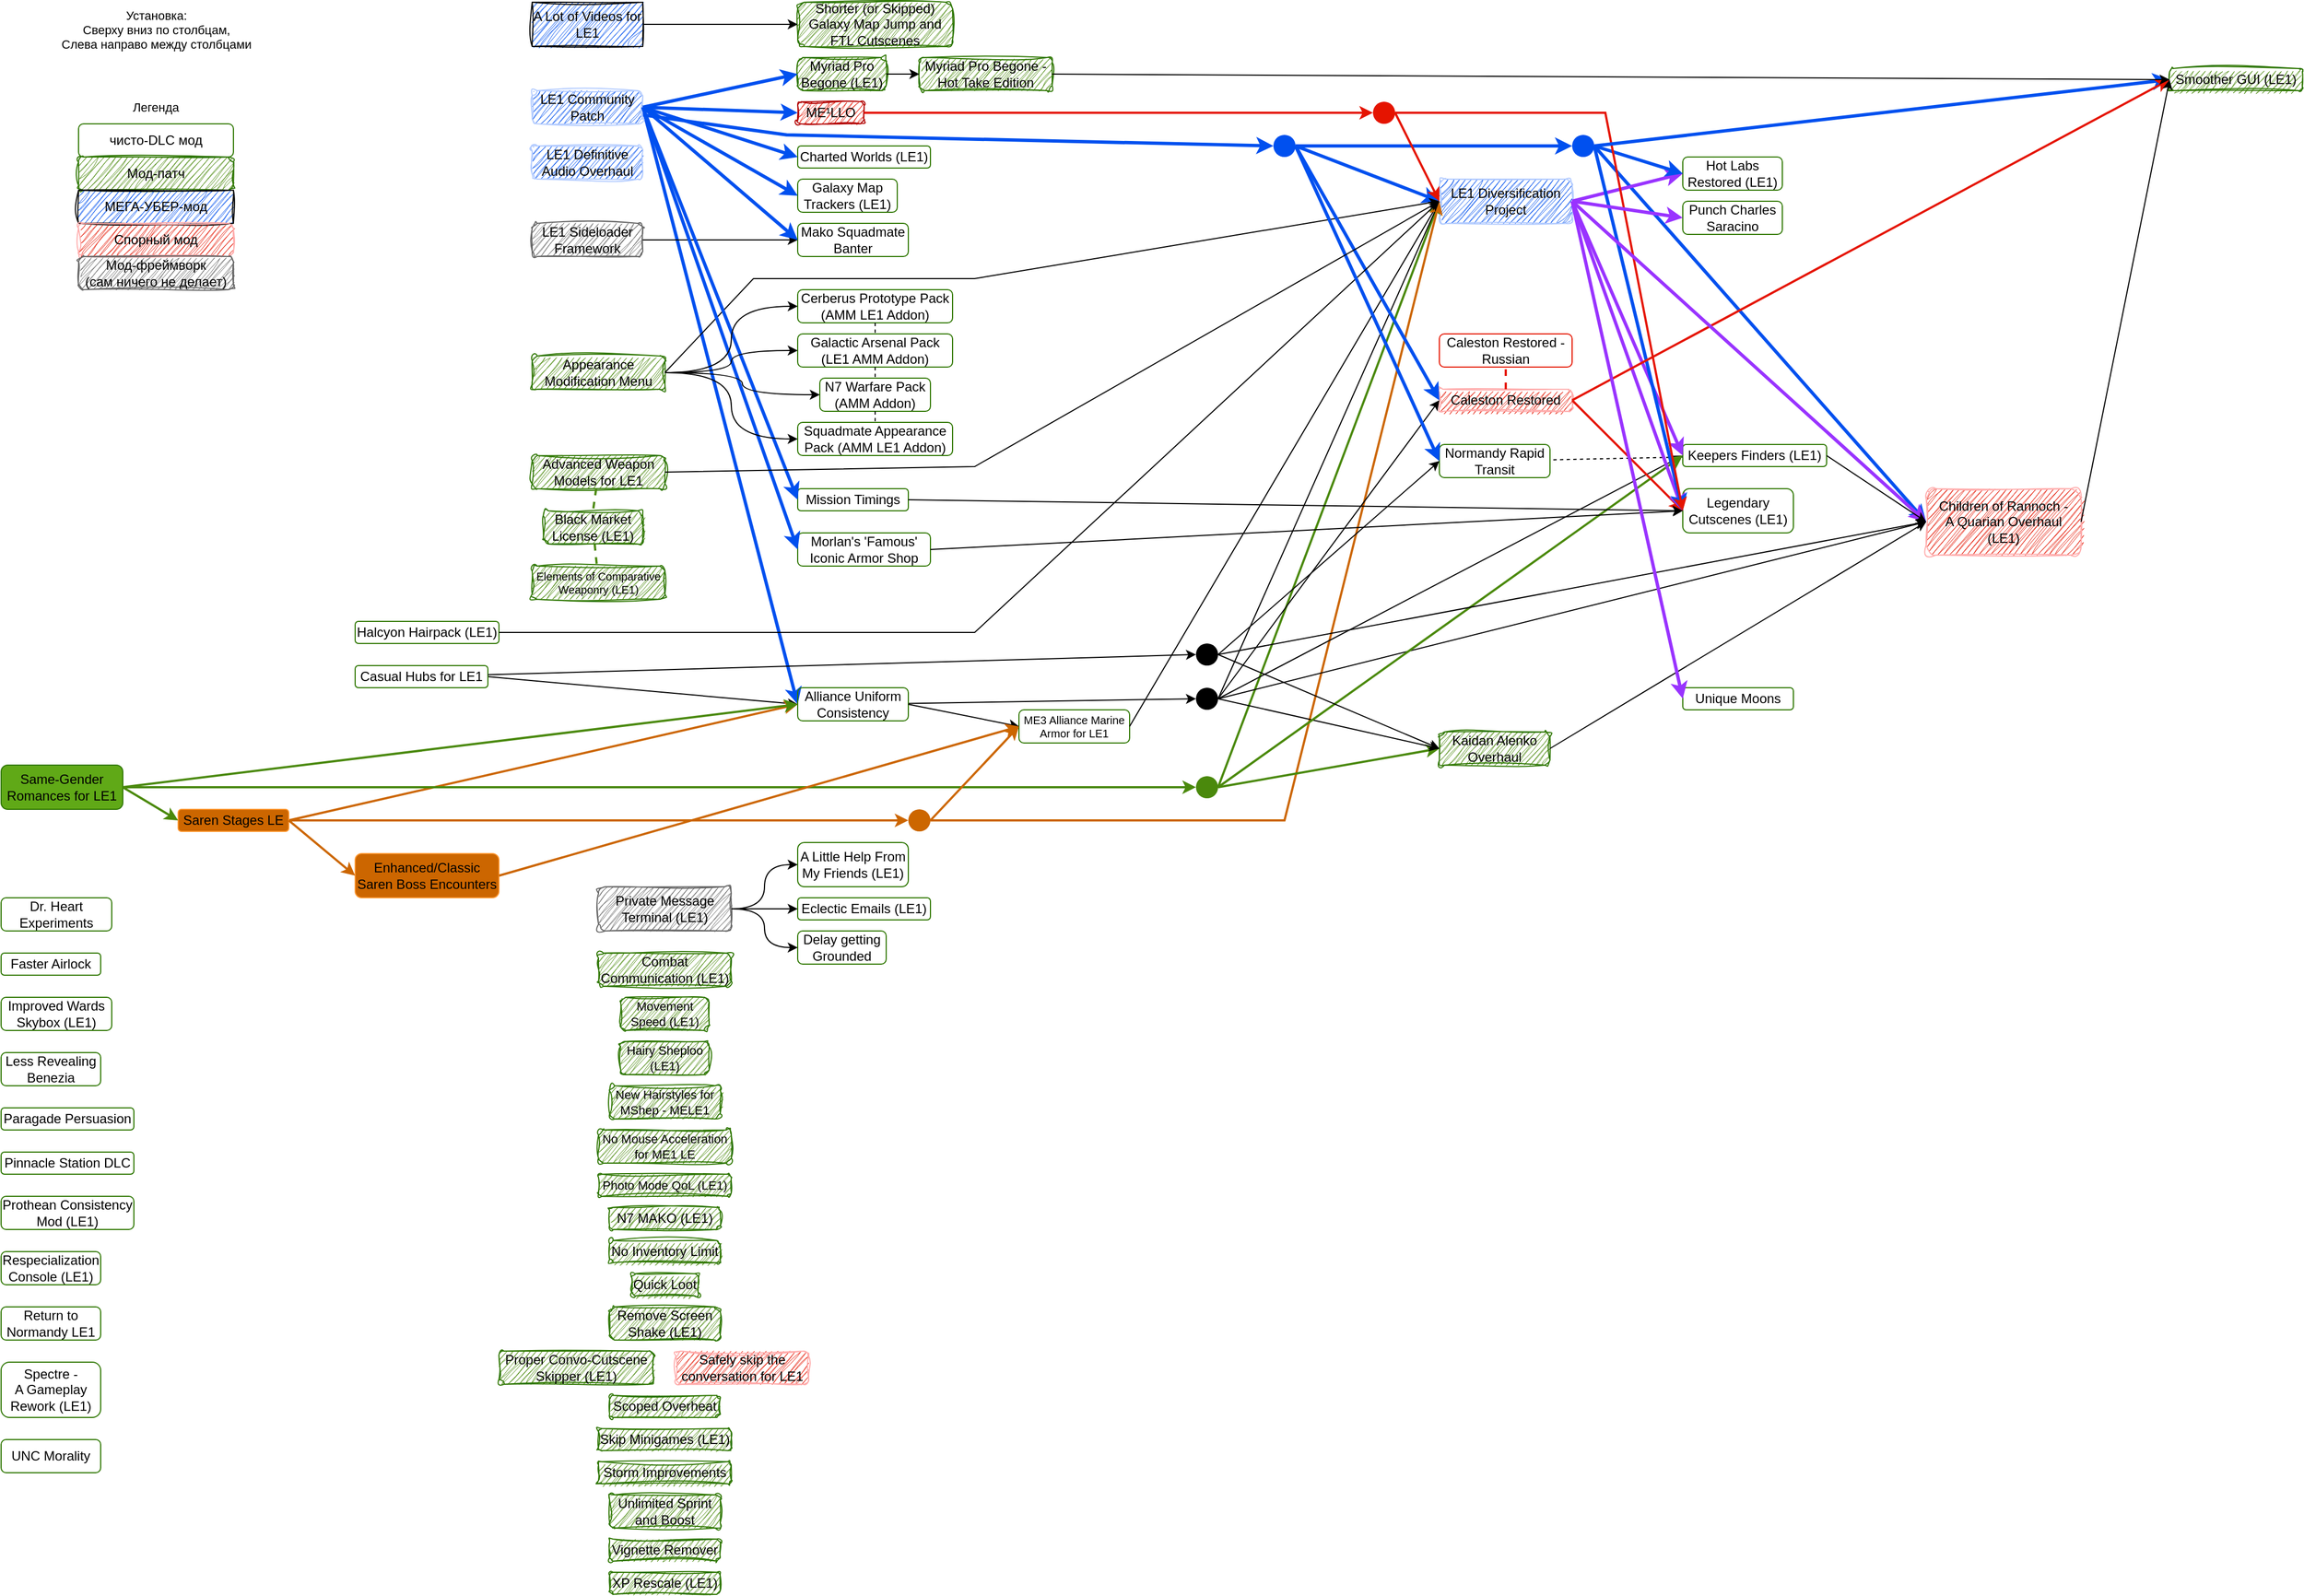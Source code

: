 <mxfile version="26.1.0">
  <diagram name="Страница — 1" id="1QfvMjIt6kSm-26QrTTU">
    <mxGraphModel dx="2110" dy="2786" grid="1" gridSize="10" guides="1" tooltips="1" connect="1" arrows="1" fold="1" page="1" pageScale="1" pageWidth="2200" pageHeight="1500" math="0" shadow="0">
      <root>
        <mxCell id="0" />
        <mxCell id="1" parent="0" />
        <mxCell id="hEbEdlZakMNNl_RcjGQe-7" style="shape=connector;rounded=0;orthogonalLoop=1;jettySize=auto;html=1;entryX=0;entryY=0.5;entryDx=0;entryDy=0;strokeColor=light-dark(#4A890C,#4A890C);align=center;verticalAlign=middle;fontFamily=Helvetica;fontSize=11;fontColor=default;labelBackgroundColor=default;endArrow=classic;strokeWidth=2;exitX=1;exitY=0.5;exitDx=0;exitDy=0;entryPerimeter=0;" parent="1" source="hEbEdlZakMNNl_RcjGQe-16" target="XhbC9aTRr4sNY5ImtjRr-4" edge="1">
          <mxGeometry relative="1" as="geometry" />
        </mxCell>
        <UserObject label="&lt;div&gt;Same-Gender Romances for LE1&lt;/div&gt;" link="https://www.nexusmods.com/masseffectlegendaryedition/mods/564" id="XhbC9aTRr4sNY5ImtjRr-1">
          <mxCell style="rounded=1;whiteSpace=wrap;html=1;fillColor=#60a917;fontColor=default;strokeColor=#2D7600;points=[[0,0.5,0,0,0],[0.5,0,0,0,0],[0.5,1,0,0,0],[1,0.5,0,0,0]];" parent="1" vertex="1">
            <mxGeometry x="40" y="730" width="110" height="40" as="geometry" />
          </mxCell>
        </UserObject>
        <UserObject label="&lt;div&gt;LE1 Sideloader Framework&lt;/div&gt;" link="https://www.nexusmods.com/masseffectlegendaryedition/mods/1309" id="XhbC9aTRr4sNY5ImtjRr-2">
          <mxCell style="rounded=1;whiteSpace=wrap;html=1;fillColor=light-dark(#666666,#666666);strokeColor=light-dark(#666666,#666666);sketch=1;curveFitting=1;jiggle=2;points=[[0,0.5,0,0,0],[0.5,0,0,0,0],[0.5,1,0,0,0],[1,0.5,0,0,0]];" parent="1" vertex="1">
            <mxGeometry x="520" y="240" width="100" height="30" as="geometry" />
          </mxCell>
        </UserObject>
        <mxCell id="hEbEdlZakMNNl_RcjGQe-4" style="shape=connector;rounded=0;orthogonalLoop=1;jettySize=auto;html=1;exitX=1;exitY=0.5;exitDx=0;exitDy=0;entryX=0;entryY=0.5;entryDx=0;entryDy=0;strokeColor=light-dark(#0050EF,#0050EF);align=center;verticalAlign=middle;fontFamily=Helvetica;fontSize=11;fontColor=default;labelBackgroundColor=default;endArrow=classic;strokeWidth=3;" parent="1" source="XhbC9aTRr4sNY5ImtjRr-3" target="XhbC9aTRr4sNY5ImtjRr-9" edge="1">
          <mxGeometry relative="1" as="geometry" />
        </mxCell>
        <mxCell id="hEbEdlZakMNNl_RcjGQe-42" style="shape=connector;rounded=0;orthogonalLoop=1;jettySize=auto;html=1;entryX=0;entryY=0.5;entryDx=0;entryDy=0;strokeColor=light-dark(#0050EF,#0050EF);align=center;verticalAlign=middle;fontFamily=Helvetica;fontSize=11;fontColor=default;labelBackgroundColor=default;endArrow=classic;strokeWidth=3;" parent="1" source="XhbC9aTRr4sNY5ImtjRr-3" target="hEbEdlZakMNNl_RcjGQe-41" edge="1">
          <mxGeometry relative="1" as="geometry">
            <Array as="points">
              <mxPoint x="750" y="160" />
            </Array>
          </mxGeometry>
        </mxCell>
        <UserObject label="&lt;div&gt;LE1 Community Patch&lt;/div&gt;" link="https://www.nexusmods.com/masseffectlegendaryedition/mods/23" id="XhbC9aTRr4sNY5ImtjRr-3">
          <mxCell style="rounded=1;whiteSpace=wrap;html=1;fillColor=light-dark(#0050EF,#0050EF);fontColor=default;strokeColor=light-dark(#B2CBFF,#B2CBFF);points=[[0,0.5,0,0,0],[0.5,0,0,0,0],[0.5,1,0,0,0],[1,0.5,0,0,0]];sketch=1;curveFitting=1;jiggle=2;" parent="1" vertex="1">
            <mxGeometry x="520" y="120" width="100" height="30" as="geometry" />
          </mxCell>
        </UserObject>
        <UserObject label="&lt;div&gt;LE1 Diversification Project&lt;/div&gt;" link="https://www.nexusmods.com/masseffectlegendaryedition/mods/1172" id="XhbC9aTRr4sNY5ImtjRr-4">
          <mxCell style="rounded=1;whiteSpace=wrap;html=1;fillColor=light-dark(#0050EF,#0050EF);fontColor=default;strokeColor=light-dark(#B2CBFF,#B2CBFF);points=[[0,0.5,0,0,0],[0.5,0,0,0,0],[0.5,1,0,0,0],[1,0.5,0,0,0]];sketch=1;curveFitting=1;jiggle=2;" parent="1" vertex="1">
            <mxGeometry x="1340" y="200" width="120" height="40" as="geometry" />
          </mxCell>
        </UserObject>
        <UserObject label="LE1 Definitive Audio Overhaul" link="https://www.nexusmods.com/masseffectlegendaryedition/mods/1560" id="XhbC9aTRr4sNY5ImtjRr-5">
          <mxCell style="rounded=1;whiteSpace=wrap;html=1;fillColor=light-dark(#0050EF,#0050EF);fontColor=default;strokeColor=light-dark(#B2CBFF,#B2CBFF);points=[[0,0.5,0,0,0],[0.5,0,0,0,0],[0.5,1,0,0,0],[1,0.5,0,0,0]];sketch=1;curveFitting=1;jiggle=2;" parent="1" vertex="1">
            <mxGeometry x="520" y="170" width="100" height="30" as="geometry" />
          </mxCell>
        </UserObject>
        <UserObject label="A Lot of Videos for LE1" link="https://www.nexusmods.com/masseffectlegendaryedition/mods/3" id="XhbC9aTRr4sNY5ImtjRr-6">
          <mxCell style="rounded=0;whiteSpace=wrap;html=1;fillColor=light-dark(#0050EF,#0050EF);fontColor=default;strokeColor=default;fillStyle=hatch;gradientColor=none;sketch=1;curveFitting=1;jiggle=2;glass=0;shadow=0;points=[[0,0.5,0,0,0],[0.5,0,0,0,0],[0.5,1,0,0,0],[1,0.5,0,0,0]];" parent="1" vertex="1">
            <mxGeometry x="520" y="40" width="100" height="40" as="geometry" />
          </mxCell>
        </UserObject>
        <UserObject label="A Little Help From My Friends (LE1)" link="https://www.nexusmods.com/masseffectlegendaryedition/mods/1526" id="XhbC9aTRr4sNY5ImtjRr-7">
          <mxCell style="rounded=1;whiteSpace=wrap;html=1;fillColor=none;fontColor=default;strokeColor=#2D7600;points=[[0,0.5,0,0,0],[0.5,0,0,0,0],[0.5,1,0,0,0],[1,0.5,0,0,0]];" parent="1" vertex="1">
            <mxGeometry x="760" y="800" width="100" height="40" as="geometry" />
          </mxCell>
        </UserObject>
        <UserObject label="Advanced Weapon Models for LE1" link="https://www.nexusmods.com/masseffectlegendaryedition/mods/853" id="XhbC9aTRr4sNY5ImtjRr-8">
          <mxCell style="rounded=1;whiteSpace=wrap;html=1;fillColor=light-dark(#4A890C,#4A890C);fontColor=default;strokeColor=#2D7600;sketch=1;curveFitting=1;jiggle=2;points=[[0,0.5,0,0,0],[0.5,0,0,0,0],[0.5,1,0,0,0],[1,0.5,0,0,0]];" parent="1" vertex="1">
            <mxGeometry x="520" y="450" width="120" height="30" as="geometry" />
          </mxCell>
        </UserObject>
        <mxCell id="hEbEdlZakMNNl_RcjGQe-56" style="shape=connector;rounded=0;orthogonalLoop=1;jettySize=auto;html=1;entryX=0;entryY=0.5;entryDx=0;entryDy=0;strokeColor=default;align=center;verticalAlign=middle;fontFamily=Helvetica;fontSize=11;fontColor=default;labelBackgroundColor=default;endArrow=classic;" parent="1" source="XhbC9aTRr4sNY5ImtjRr-9" target="hEbEdlZakMNNl_RcjGQe-55" edge="1">
          <mxGeometry relative="1" as="geometry" />
        </mxCell>
        <UserObject label="Alliance Uniform Consistency" link="https://www.nexusmods.com/masseffectlegendaryedition/mods/799" id="XhbC9aTRr4sNY5ImtjRr-9">
          <mxCell style="rounded=1;whiteSpace=wrap;html=1;fillColor=none;fontColor=default;strokeColor=#2D7600;points=[[0,0.5,0,0,0],[0.5,0,0,0,0],[0.5,1,0,0,0],[1,0.5,0,0,0]];" parent="1" vertex="1">
            <mxGeometry x="760" y="660" width="100" height="30" as="geometry" />
          </mxCell>
        </UserObject>
        <UserObject label="Appearance Modification Menu" link="https://www.nexusmods.com/masseffectlegendaryedition/mods/2513" id="XhbC9aTRr4sNY5ImtjRr-10">
          <mxCell style="rounded=1;whiteSpace=wrap;html=1;fillColor=light-dark(#4A890C,#4A890C);fontColor=default;strokeColor=#2D7600;points=[[0,0.5,0,0,0],[0.5,0,0,0,0],[0.5,1,0,0,0],[1,0.5,0,0,0]];sketch=1;curveFitting=1;jiggle=2;" parent="1" vertex="1">
            <mxGeometry x="520" y="360" width="120" height="30" as="geometry" />
          </mxCell>
        </UserObject>
        <mxCell id="hEbEdlZakMNNl_RcjGQe-35" style="shape=connector;rounded=0;orthogonalLoop=1;jettySize=auto;html=1;strokeColor=light-dark(#4A890C,#4A890C);align=center;verticalAlign=middle;fontFamily=Helvetica;fontSize=11;fontColor=default;labelBackgroundColor=default;endArrow=none;dashed=1;startFill=0;strokeWidth=2;" parent="1" source="XhbC9aTRr4sNY5ImtjRr-11" target="XhbC9aTRr4sNY5ImtjRr-18" edge="1">
          <mxGeometry relative="1" as="geometry" />
        </mxCell>
        <UserObject label="Black Market License (LE1)" link="https://www.nexusmods.com/masseffectlegendaryedition/mods/661" id="XhbC9aTRr4sNY5ImtjRr-11">
          <mxCell style="rounded=1;whiteSpace=wrap;html=1;fillColor=light-dark(#4A890C,#4A890C);fontColor=default;strokeColor=#2D7600;points=[[0,0.5,0,0,0],[0.5,0,0,0,0],[0.5,1,0,0,0],[1,0.5,0,0,0]];sketch=1;curveFitting=1;jiggle=2;" parent="1" vertex="1">
            <mxGeometry x="530" y="500" width="90" height="30" as="geometry" />
          </mxCell>
        </UserObject>
        <UserObject label="Caleston Restored" link="https://www.nexusmods.com/masseffectlegendaryedition/mods/2238" id="XhbC9aTRr4sNY5ImtjRr-12">
          <mxCell style="rounded=1;whiteSpace=wrap;html=1;fillColor=light-dark(#E51400,#E51400);fontColor=default;strokeColor=light-dark(#FFACAC,#FFACAC);points=[[0,0.5,0,0,0],[0.5,0,0,0,0],[0.5,1,0,0,0],[1,0.5,0,0,0]];sketch=1;curveFitting=1;jiggle=2;" parent="1" vertex="1">
            <mxGeometry x="1340" y="390" width="120" height="20" as="geometry" />
          </mxCell>
        </UserObject>
        <mxCell id="hEbEdlZakMNNl_RcjGQe-5" style="shape=connector;rounded=0;orthogonalLoop=1;jettySize=auto;html=1;exitX=1;exitY=0.5;exitDx=0;exitDy=0;entryX=0;entryY=0.5;entryDx=0;entryDy=0;strokeColor=default;align=center;verticalAlign=middle;fontFamily=Helvetica;fontSize=11;fontColor=default;labelBackgroundColor=default;endArrow=classic;" parent="1" source="XhbC9aTRr4sNY5ImtjRr-13" target="XhbC9aTRr4sNY5ImtjRr-9" edge="1">
          <mxGeometry relative="1" as="geometry" />
        </mxCell>
        <UserObject label="Casual Hubs for LE1" link="https://www.nexusmods.com/masseffectlegendaryedition/mods/574" id="XhbC9aTRr4sNY5ImtjRr-13">
          <mxCell style="rounded=1;whiteSpace=wrap;html=1;fillColor=none;fontColor=default;strokeColor=#2D7600;points=[[0,0.5,0,0,0],[0.5,0,0,0,0],[0.5,1,0,0,0],[1,0.5,0,0,0]];" parent="1" vertex="1">
            <mxGeometry x="360" y="640" width="120" height="20" as="geometry" />
          </mxCell>
        </UserObject>
        <UserObject label="Caleston Restored - Russian" link="https://www.nexusmods.com/masseffectlegendaryedition/mods/2408" id="XhbC9aTRr4sNY5ImtjRr-14">
          <mxCell style="rounded=1;whiteSpace=wrap;html=1;fillColor=none;fontColor=default;strokeColor=light-dark(#E51400,#E51400);points=[[0,0.5,0,0,0],[0.5,0,0,0,0],[0.5,1,0,0,0],[1,0.5,0,0,0]];" parent="1" vertex="1">
            <mxGeometry x="1340" y="340" width="120" height="30" as="geometry" />
          </mxCell>
        </UserObject>
        <UserObject label="Combat Communication (LE1)" link="https://www.nexusmods.com/masseffectlegendaryedition/mods/1934" id="XhbC9aTRr4sNY5ImtjRr-15">
          <mxCell style="rounded=1;whiteSpace=wrap;html=1;fillColor=light-dark(#4A890C,#4A890C);fontColor=default;strokeColor=#2D7600;points=[[0,0.5,0,0,0],[0.5,0,0,0,0],[0.5,1,0,0,0],[1,0.5,0,0,0]];sketch=1;curveFitting=1;jiggle=2;" parent="1" vertex="1">
            <mxGeometry x="580" y="900" width="120" height="30" as="geometry" />
          </mxCell>
        </UserObject>
        <UserObject label="Eclectic Emails (LE1)" link="https://www.nexusmods.com/masseffectlegendaryedition/mods/1563" id="XhbC9aTRr4sNY5ImtjRr-16">
          <mxCell style="rounded=1;whiteSpace=wrap;html=1;fillColor=none;fontColor=default;strokeColor=#2D7600;points=[[0,0.5,0,0,0],[0.5,0,0,0,0],[0.5,1,0,0,0],[1,0.5,0,0,0]];" parent="1" vertex="1">
            <mxGeometry x="760" y="850" width="120" height="20" as="geometry" />
          </mxCell>
        </UserObject>
        <UserObject label="Halcyon Hairpack (LE1)" link="https://www.nexusmods.com/masseffectlegendaryedition/mods/1497" id="XhbC9aTRr4sNY5ImtjRr-17">
          <mxCell style="rounded=1;whiteSpace=wrap;html=1;fillColor=none;fontColor=default;strokeColor=#2D7600;points=[[0,0.5,0,0,0],[0.5,0,0,0,0],[0.5,1,0,0,0],[1,0.5,0,0,0]];" parent="1" vertex="1">
            <mxGeometry x="360" y="600" width="130" height="20" as="geometry" />
          </mxCell>
        </UserObject>
        <UserObject label="Elements of Comparative Weaponry (LE1)" link="https://www.nexusmods.com/masseffectlegendaryedition/mods/639" id="XhbC9aTRr4sNY5ImtjRr-18">
          <mxCell style="rounded=1;whiteSpace=wrap;html=1;fillColor=light-dark(#4A890C,#4A890C);fontColor=default;strokeColor=#2D7600;fontSize=10;points=[[0,0.5,0,0,0],[0.5,0,0,0,0],[0.5,1,0,0,0],[1,0.5,0,0,0]];sketch=1;curveFitting=1;jiggle=2;" parent="1" vertex="1">
            <mxGeometry x="520" y="550" width="120" height="30" as="geometry" />
          </mxCell>
        </UserObject>
        <UserObject label="Galaxy Map Trackers (LE1)" link="https://www.nexusmods.com/masseffectlegendaryedition/mods/426" id="XhbC9aTRr4sNY5ImtjRr-19">
          <mxCell style="rounded=1;whiteSpace=wrap;html=1;fillColor=none;fontColor=default;strokeColor=#2D7600;points=[[0,0.5,0,0,0],[0.5,0,0,0,0],[0.5,1,0,0,0],[1,0.5,0,0,0]];" parent="1" vertex="1">
            <mxGeometry x="760" y="200" width="90" height="30" as="geometry" />
          </mxCell>
        </UserObject>
        <UserObject label="Faster Airlock" link="https://www.nexusmods.com/masseffectlegendaryedition/mods/753" id="XhbC9aTRr4sNY5ImtjRr-20">
          <mxCell style="rounded=1;whiteSpace=wrap;html=1;fillColor=none;fontColor=default;strokeColor=#2D7600;points=[[0,0.5,0,0,0],[0.5,0,0,0,0],[0.5,1,0,0,0],[1,0.5,0,0,0]];" parent="1" vertex="1">
            <mxGeometry x="40" y="900" width="90" height="20" as="geometry" />
          </mxCell>
        </UserObject>
        <UserObject label="&lt;div&gt;Legendary Cutscenes (LE1)&lt;/div&gt;" link="https://www.nexusmods.com/masseffectlegendaryedition/mods/2341" id="XhbC9aTRr4sNY5ImtjRr-21">
          <mxCell style="rounded=1;whiteSpace=wrap;html=1;fillColor=none;fontColor=default;strokeColor=#2D7600;points=[[0,0.5,0,0,0],[0.5,0,0,0,0],[0.5,1,0,0,0],[1,0.5,0,0,0]];" parent="1" vertex="1">
            <mxGeometry x="1560" y="480" width="100" height="40" as="geometry" />
          </mxCell>
        </UserObject>
        <UserObject label="Hot Labs Restored (LE1)" link="https://www.nexusmods.com/masseffectlegendaryedition/mods/1708" id="XhbC9aTRr4sNY5ImtjRr-22">
          <mxCell style="rounded=1;whiteSpace=wrap;html=1;fillColor=none;fontColor=default;strokeColor=#2D7600;points=[[0,0.5,0,0,0],[0.5,0,0,0,0],[0.5,1,0,0,0],[1,0.5,0,0,0]];" parent="1" vertex="1">
            <mxGeometry x="1560" y="180" width="90" height="30" as="geometry" />
          </mxCell>
        </UserObject>
        <mxCell id="hEbEdlZakMNNl_RcjGQe-72" style="edgeStyle=none;shape=connector;rounded=0;orthogonalLoop=1;jettySize=auto;html=1;strokeColor=default;align=center;verticalAlign=middle;fontFamily=Helvetica;fontSize=11;fontColor=default;labelBackgroundColor=default;endArrow=none;startFill=0;dashed=1;" parent="1" source="XhbC9aTRr4sNY5ImtjRr-23" target="XhbC9aTRr4sNY5ImtjRr-33" edge="1">
          <mxGeometry relative="1" as="geometry" />
        </mxCell>
        <UserObject label="Keepers Finders (LE1)" link="https://www.nexusmods.com/masseffectlegendaryedition/mods/1043" id="XhbC9aTRr4sNY5ImtjRr-23">
          <mxCell style="rounded=1;whiteSpace=wrap;html=1;fillColor=none;fontColor=default;strokeColor=#2D7600;points=[[0,0.5,0,0,0],[0.5,0,0,0,0],[0.5,1,0,0,0],[1,0.5,0,0,0]];" parent="1" vertex="1">
            <mxGeometry x="1560" y="440" width="130" height="20" as="geometry" />
          </mxCell>
        </UserObject>
        <UserObject label="Kaidan Alenko Overhaul" link="https://www.nexusmods.com/masseffectlegendaryedition/mods/1213" id="XhbC9aTRr4sNY5ImtjRr-24">
          <mxCell style="rounded=1;whiteSpace=wrap;html=1;fillColor=light-dark(#4A890C,#4A890C);fontColor=default;strokeColor=#2D7600;points=[[0,0.5,0,0,0],[0.5,0,0,0,0],[0.5,1,0,0,0],[1,0.5,0,0,0]];sketch=1;curveFitting=1;jiggle=2;" parent="1" vertex="1">
            <mxGeometry x="1340" y="700" width="100" height="30" as="geometry" />
          </mxCell>
        </UserObject>
        <UserObject label="Mission Timings" link="https://www.nexusmods.com/masseffectlegendaryedition/mods/754" id="XhbC9aTRr4sNY5ImtjRr-25">
          <mxCell style="rounded=1;whiteSpace=wrap;html=1;fillColor=none;fontColor=default;strokeColor=#2D7600;points=[[0,0.5,0,0,0],[0.5,0,0,0,0],[0.5,1,0,0,0],[1,0.5,0,0,0]];" parent="1" vertex="1">
            <mxGeometry x="760" y="480" width="100" height="20" as="geometry" />
          </mxCell>
        </UserObject>
        <UserObject label="Mako Squadmate Banter" link="https://www.nexusmods.com/masseffectlegendaryedition/mods/1310" id="XhbC9aTRr4sNY5ImtjRr-26">
          <mxCell style="rounded=1;whiteSpace=wrap;html=1;fillColor=none;fontColor=default;strokeColor=#2D7600;points=[[0,0.5,0,0,0],[0.5,0,0,0,0],[0.5,1,0,0,0],[1,0.5,0,0,0]];" parent="1" vertex="1">
            <mxGeometry x="760" y="240" width="100" height="30" as="geometry" />
          </mxCell>
        </UserObject>
        <UserObject label="ME3 Alliance Marine Armor for LE1" link="https://www.nexusmods.com/masseffectlegendaryedition/mods/838" id="XhbC9aTRr4sNY5ImtjRr-27">
          <mxCell style="rounded=1;whiteSpace=wrap;html=1;fillColor=none;fontColor=default;strokeColor=#2D7600;fontSize=10;points=[[0,0.5,0,0,0],[0.5,0,0,0,0],[0.5,1,0,0,0],[1,0.5,0,0,0]];" parent="1" vertex="1">
            <mxGeometry x="960" y="680" width="100" height="30" as="geometry" />
          </mxCell>
        </UserObject>
        <UserObject label="ME¹LLO" link="https://www.nexusmods.com/masseffectlegendaryedition/mods/1500" id="XhbC9aTRr4sNY5ImtjRr-28">
          <mxCell style="rounded=1;whiteSpace=wrap;html=1;fillColor=light-dark(#E51400,#E51400);fontColor=default;strokeColor=#B20000;fillStyle=auto;sketch=1;curveFitting=1;jiggle=2;points=[[0,0.5,0,0,0],[0.5,0,0,0,0],[0.5,1,0,0,0],[1,0.5,0,0,0]];" parent="1" vertex="1">
            <mxGeometry x="760" y="130" width="60" height="20" as="geometry" />
          </mxCell>
        </UserObject>
        <UserObject label="N7 Warfare Pack (AMM Addon)" link="https://www.nexusmods.com/masseffectlegendaryedition/mods/2325" id="XhbC9aTRr4sNY5ImtjRr-29">
          <mxCell style="rounded=1;whiteSpace=wrap;html=1;fillColor=none;fontColor=default;strokeColor=#2D7600;points=[[0,0.5,0,0,0],[0.5,0,0,0,0],[0.5,1,0,0,0],[1,0.5,0,0,0]];" parent="1" vertex="1">
            <mxGeometry x="780" y="380" width="100" height="30" as="geometry" />
          </mxCell>
        </UserObject>
        <UserObject label="Morlan&#39;s &#39;Famous&#39; Iconic Armor Shop" link="https://www.nexusmods.com/masseffectlegendaryedition/mods/684" id="XhbC9aTRr4sNY5ImtjRr-30">
          <mxCell style="rounded=1;whiteSpace=wrap;html=1;fillColor=none;fontColor=default;strokeColor=#2D7600;points=[[0,0.5,0,0,0],[0.5,0,0,0,0],[0.5,1,0,0,0],[1,0.5,0,0,0]];" parent="1" vertex="1">
            <mxGeometry x="760" y="520" width="120" height="30" as="geometry" />
          </mxCell>
        </UserObject>
        <UserObject label="N7 MAKO (LE1)" link="https://www.nexusmods.com/masseffectlegendaryedition/mods/309" id="XhbC9aTRr4sNY5ImtjRr-31">
          <mxCell style="rounded=1;whiteSpace=wrap;html=1;fillColor=light-dark(#4A890C,#4A890C);fontColor=default;strokeColor=#2D7600;points=[[0,0.5,0,0,0],[0.5,0,0,0,0],[0.5,1,0,0,0],[1,0.5,0,0,0]];sketch=1;curveFitting=1;jiggle=2;" parent="1" vertex="1">
            <mxGeometry x="590" y="1130" width="100" height="20" as="geometry" />
          </mxCell>
        </UserObject>
        <UserObject label="Myriad Pro Begone (LE1)" link="https://www.nexusmods.com/masseffectlegendaryedition/mods/1070" id="XhbC9aTRr4sNY5ImtjRr-32">
          <mxCell style="rounded=1;whiteSpace=wrap;html=1;fillColor=light-dark(#4A890C,#4A890C);fontColor=default;strokeColor=#2D7600;points=[[0,0.5,0,0,0],[0.5,0,0,0,0],[0.5,1,0,0,0],[1,0.5,0,0,0]];sketch=1;curveFitting=1;jiggle=2;" parent="1" vertex="1">
            <mxGeometry x="760" y="90" width="80" height="30" as="geometry" />
          </mxCell>
        </UserObject>
        <UserObject label="Normandy Rapid Transit" link="https://www.nexusmods.com/masseffectlegendaryedition/mods/755" id="XhbC9aTRr4sNY5ImtjRr-33">
          <mxCell style="rounded=1;whiteSpace=wrap;html=1;fillColor=none;fontColor=default;strokeColor=#2D7600;points=[[0,0.5,0,0,0],[0.5,0,0,0,0],[0.5,1,0,0,0],[1,0.5,0,0,0]];" parent="1" vertex="1">
            <mxGeometry x="1340" y="440" width="100" height="30" as="geometry" />
          </mxCell>
        </UserObject>
        <UserObject label="Photo Mode QoL (LE1)" link="https://www.nexusmods.com/masseffectlegendaryedition/mods/421" id="XhbC9aTRr4sNY5ImtjRr-34">
          <mxCell style="rounded=1;whiteSpace=wrap;html=1;fillColor=light-dark(#4A890C,#4A890C);fontColor=default;strokeColor=#2D7600;fontSize=11;points=[[0,0.5,0,0,0],[0.5,0,0,0,0],[0.5,1,0,0,0],[1,0.5,0,0,0]];sketch=1;curveFitting=1;jiggle=2;" parent="1" vertex="1">
            <mxGeometry x="580" y="1100" width="120" height="20" as="geometry" />
          </mxCell>
        </UserObject>
        <UserObject label="Prothean Consistency Mod (LE1)" link="https://www.nexusmods.com/masseffectlegendaryedition/mods/1538" id="XhbC9aTRr4sNY5ImtjRr-35">
          <mxCell style="rounded=1;whiteSpace=wrap;html=1;fillColor=none;fontColor=default;strokeColor=#2D7600;points=[[0,0.5,0,0,0],[0.5,0,0,0,0],[0.5,1,0,0,0],[1,0.5,0,0,0]];" parent="1" vertex="1">
            <mxGeometry x="40" y="1120" width="120" height="30" as="geometry" />
          </mxCell>
        </UserObject>
        <UserObject label="Paragade Persuasion" link="https://www.nexusmods.com/masseffectlegendaryedition/mods/1673" id="XhbC9aTRr4sNY5ImtjRr-36">
          <mxCell style="rounded=1;whiteSpace=wrap;html=1;fillColor=none;fontColor=default;strokeColor=#2D7600;points=[[0,0.5,0,0,0],[0.5,0,0,0,0],[0.5,1,0,0,0],[1,0.5,0,0,0]];" parent="1" vertex="1">
            <mxGeometry x="40" y="1040" width="120" height="20" as="geometry" />
          </mxCell>
        </UserObject>
        <mxCell id="hEbEdlZakMNNl_RcjGQe-1" style="edgeStyle=orthogonalEdgeStyle;rounded=0;orthogonalLoop=1;jettySize=auto;html=1;exitX=1;exitY=0.5;exitDx=0;exitDy=0;entryX=0;entryY=0.5;entryDx=0;entryDy=0;curved=1;" parent="1" source="XhbC9aTRr4sNY5ImtjRr-37" target="XhbC9aTRr4sNY5ImtjRr-7" edge="1">
          <mxGeometry relative="1" as="geometry" />
        </mxCell>
        <mxCell id="hEbEdlZakMNNl_RcjGQe-12" style="edgeStyle=orthogonalEdgeStyle;shape=connector;curved=1;rounded=0;orthogonalLoop=1;jettySize=auto;html=1;strokeColor=default;align=center;verticalAlign=middle;fontFamily=Helvetica;fontSize=11;fontColor=default;labelBackgroundColor=default;endArrow=classic;" parent="1" source="XhbC9aTRr4sNY5ImtjRr-37" target="XhbC9aTRr4sNY5ImtjRr-16" edge="1">
          <mxGeometry relative="1" as="geometry" />
        </mxCell>
        <UserObject label="Private Message Terminal (LE1)" link="https://www.nexusmods.com/masseffectlegendaryedition/mods/1525" id="XhbC9aTRr4sNY5ImtjRr-37">
          <mxCell style="rounded=1;whiteSpace=wrap;html=1;fillColor=light-dark(#666666,#666666);fontColor=default;strokeColor=light-dark(#666666,#666666);points=[[0,0.5,0,0,0],[0.5,0,0,0,0],[0.5,1,0,0,0],[1,0.5,0,0,0]];sketch=1;curveFitting=1;jiggle=2;" parent="1" vertex="1">
            <mxGeometry x="580" y="840" width="120" height="40" as="geometry" />
          </mxCell>
        </UserObject>
        <UserObject label="Pinnacle Station DLC" link="https://www.nexusmods.com/masseffectlegendaryedition/mods/832" id="XhbC9aTRr4sNY5ImtjRr-38">
          <mxCell style="rounded=1;whiteSpace=wrap;html=1;fillColor=none;fontColor=default;strokeColor=#2D7600;points=[[0,0.5,0,0,0],[0.5,0,0,0,0],[0.5,1,0,0,0],[1,0.5,0,0,0]];" parent="1" vertex="1">
            <mxGeometry x="40" y="1080" width="120" height="20" as="geometry" />
          </mxCell>
        </UserObject>
        <UserObject label="Quick Loot" link="https://www.nexusmods.com/masseffectlegendaryedition/mods/1026" id="XhbC9aTRr4sNY5ImtjRr-39">
          <mxCell style="rounded=1;whiteSpace=wrap;html=1;fillColor=light-dark(#4A890C,#4A890C);fontColor=default;strokeColor=#2D7600;points=[[0,0.5,0,0,0],[0.5,0,0,0,0],[0.5,1,0,0,0],[1,0.5,0,0,0]];sketch=1;curveFitting=1;jiggle=2;" parent="1" vertex="1">
            <mxGeometry x="610" y="1190" width="60" height="20" as="geometry" />
          </mxCell>
        </UserObject>
        <UserObject label="Punch Charles Saracino" link="https://www.nexusmods.com/masseffectlegendaryedition/mods/1524" id="XhbC9aTRr4sNY5ImtjRr-40">
          <mxCell style="rounded=1;whiteSpace=wrap;html=1;fillColor=none;fontColor=default;strokeColor=#2D7600;points=[[0,0.5,0,0,0],[0.5,0,0,0,0],[0.5,1,0,0,0],[1,0.5,0,0,0]];" parent="1" vertex="1">
            <mxGeometry x="1560" y="220" width="90" height="30" as="geometry" />
          </mxCell>
        </UserObject>
        <UserObject label="Scoped Overheat" link="https://www.nexusmods.com/masseffectlegendaryedition/mods/1813" id="XhbC9aTRr4sNY5ImtjRr-41">
          <mxCell style="rounded=1;whiteSpace=wrap;html=1;fillColor=light-dark(#4A890C,#4A890C);fontColor=default;strokeColor=#2D7600;points=[[0,0.5,0,0,0],[0.5,0,0,0,0],[0.5,1,0,0,0],[1,0.5,0,0,0]];sketch=1;curveFitting=1;jiggle=2;" parent="1" vertex="1">
            <mxGeometry x="590" y="1300" width="100" height="20" as="geometry" />
          </mxCell>
        </UserObject>
        <UserObject label="Return to Normandy LE1" link="https://www.nexusmods.com/masseffectlegendaryedition/mods/1580" id="XhbC9aTRr4sNY5ImtjRr-42">
          <mxCell style="rounded=1;whiteSpace=wrap;html=1;fillColor=none;fontColor=default;strokeColor=#2D7600;points=[[0,0.5,0,0,0],[0.5,0,0,0,0],[0.5,1,0,0,0],[1,0.5,0,0,0]];" parent="1" vertex="1">
            <mxGeometry x="40" y="1220" width="90" height="30" as="geometry" />
          </mxCell>
        </UserObject>
        <mxCell id="hEbEdlZakMNNl_RcjGQe-8" style="shape=connector;rounded=0;orthogonalLoop=1;jettySize=auto;html=1;entryX=0;entryY=0.5;entryDx=0;entryDy=0;strokeColor=light-dark(#CC6600,#CC6600);align=center;verticalAlign=middle;fontFamily=Helvetica;fontSize=11;fontColor=default;labelBackgroundColor=default;endArrow=classic;strokeWidth=2;exitX=1;exitY=0.5;exitDx=0;exitDy=0;exitPerimeter=0;" parent="1" source="XhbC9aTRr4sNY5ImtjRr-43" target="XhbC9aTRr4sNY5ImtjRr-9" edge="1">
          <mxGeometry relative="1" as="geometry" />
        </mxCell>
        <mxCell id="hEbEdlZakMNNl_RcjGQe-22" style="shape=connector;rounded=0;orthogonalLoop=1;jettySize=auto;html=1;entryX=0;entryY=0.5;entryDx=0;entryDy=0;strokeColor=light-dark(#CC6600,#CC6600);align=center;verticalAlign=middle;fontFamily=Helvetica;fontSize=11;fontColor=default;labelBackgroundColor=default;endArrow=classic;strokeWidth=2;exitX=1;exitY=0.5;exitDx=0;exitDy=0;exitPerimeter=0;" parent="1" source="XhbC9aTRr4sNY5ImtjRr-43" target="hEbEdlZakMNNl_RcjGQe-21" edge="1">
          <mxGeometry relative="1" as="geometry" />
        </mxCell>
        <UserObject label="Saren Stages LE" link="https://www.nexusmods.com/masseffectlegendaryedition/mods/666" id="XhbC9aTRr4sNY5ImtjRr-43">
          <mxCell style="rounded=1;whiteSpace=wrap;html=1;fillColor=light-dark(#CC6600,#CC6600);fontColor=default;strokeColor=light-dark(#FF9933,#FF9933);points=[[0,0.5,0,0,0],[0.5,0,0,0,0],[0.5,1,0,0,0],[1,0.5,0,0,0]];" parent="1" vertex="1">
            <mxGeometry x="200" y="770" width="100" height="20" as="geometry" />
          </mxCell>
        </UserObject>
        <UserObject label="Safely skip the conversation for LE1" link="https://www.nexusmods.com/masseffectlegendaryedition/mods/438" id="XhbC9aTRr4sNY5ImtjRr-44">
          <mxCell style="rounded=1;whiteSpace=wrap;html=1;fillColor=light-dark(#E51400,#E51400);fontColor=default;strokeColor=light-dark(#FFACAC,#FFACAC);points=[[0,0.5,0,0,0],[0.5,0,0,0,0],[0.5,1,0,0,0],[1,0.5,0,0,0]];sketch=1;curveFitting=1;jiggle=2;" parent="1" vertex="1">
            <mxGeometry x="650" y="1260" width="120" height="30" as="geometry" />
          </mxCell>
        </UserObject>
        <UserObject label="Skip Minigames (LE1)" link="https://www.nexusmods.com/masseffectlegendaryedition/mods/360" id="XhbC9aTRr4sNY5ImtjRr-45">
          <mxCell style="rounded=1;whiteSpace=wrap;html=1;fillColor=light-dark(#4A890C,#4A890C);fontColor=default;strokeColor=#2D7600;points=[[0,0.5,0,0,0],[0.5,0,0,0,0],[0.5,1,0,0,0],[1,0.5,0,0,0]];sketch=1;curveFitting=1;jiggle=2;" parent="1" vertex="1">
            <mxGeometry x="580" y="1330" width="120" height="20" as="geometry" />
          </mxCell>
        </UserObject>
        <UserObject label="Unlimited Sprint and Boost" link="https://www.nexusmods.com/masseffectlegendaryedition/mods/337" id="XhbC9aTRr4sNY5ImtjRr-46">
          <mxCell style="rounded=1;whiteSpace=wrap;html=1;fillColor=light-dark(#4A890C,#4A890C);fontColor=default;strokeColor=#2D7600;points=[[0,0.5,0,0,0],[0.5,0,0,0,0],[0.5,1,0,0,0],[1,0.5,0,0,0]];sketch=1;curveFitting=1;jiggle=2;" parent="1" vertex="1">
            <mxGeometry x="590" y="1390" width="100" height="30" as="geometry" />
          </mxCell>
        </UserObject>
        <UserObject label="Smoother GUI (LE1)" link="https://www.nexusmods.com/masseffectlegendaryedition/mods/2121" id="XhbC9aTRr4sNY5ImtjRr-47">
          <mxCell style="rounded=1;whiteSpace=wrap;html=1;fillColor=light-dark(#4A890C,#4A890C);fontColor=default;strokeColor=#2D7600;points=[[0,0.5,0,0,0],[0.5,0,0,0,0],[0.5,1,0,0,0],[1,0.5,0,0,0]];sketch=1;curveFitting=1;jiggle=2;" parent="1" vertex="1">
            <mxGeometry x="2000" y="100" width="120" height="20" as="geometry" />
          </mxCell>
        </UserObject>
        <UserObject label="Unique Moons" link="https://www.nexusmods.com/masseffectlegendaryedition/mods/1735" id="XhbC9aTRr4sNY5ImtjRr-48">
          <mxCell style="rounded=1;whiteSpace=wrap;html=1;fillColor=none;fontColor=default;strokeColor=#2D7600;points=[[0,0.5,0,0,0],[0.5,0,0,0,0],[0.5,1,0,0,0],[1,0.5,0,0,0]];" parent="1" vertex="1">
            <mxGeometry x="1560" y="660" width="100" height="20" as="geometry" />
          </mxCell>
        </UserObject>
        <UserObject label="Storm Improvements" link="https://www.nexusmods.com/masseffectlegendaryedition/mods/1971" id="XhbC9aTRr4sNY5ImtjRr-49">
          <mxCell style="rounded=1;whiteSpace=wrap;html=1;fillColor=light-dark(#4A890C,#4A890C);fontColor=default;strokeColor=#2D7600;points=[[0,0.5,0,0,0],[0.5,0,0,0,0],[0.5,1,0,0,0],[1,0.5,0,0,0]];sketch=1;curveFitting=1;jiggle=2;" parent="1" vertex="1">
            <mxGeometry x="580" y="1360" width="120" height="20" as="geometry" />
          </mxCell>
        </UserObject>
        <UserObject label="Vignette Remover" link="https://www.nexusmods.com/masseffectlegendaryedition/mods/428" id="XhbC9aTRr4sNY5ImtjRr-50">
          <mxCell style="rounded=1;whiteSpace=wrap;html=1;fillColor=light-dark(#4A890C,#4A890C);fontColor=default;strokeColor=#2D7600;points=[[0,0.5,0,0,0],[0.5,0,0,0,0],[0.5,1,0,0,0],[1,0.5,0,0,0]];sketch=1;curveFitting=1;jiggle=2;" parent="1" vertex="1">
            <mxGeometry x="590" y="1430" width="100" height="20" as="geometry" />
          </mxCell>
        </UserObject>
        <UserObject label="XP Rescale (LE1)" link="https://www.nexusmods.com/masseffectlegendaryedition/mods/369" id="XhbC9aTRr4sNY5ImtjRr-52">
          <mxCell style="rounded=1;whiteSpace=wrap;html=1;fillColor=light-dark(#4A890C,#4A890C);fontColor=default;strokeColor=#2D7600;points=[[0,0.5,0,0,0],[0.5,0,0,0,0],[0.5,1,0,0,0],[1,0.5,0,0,0]];sketch=1;curveFitting=1;jiggle=2;" parent="1" vertex="1">
            <mxGeometry x="590" y="1460" width="100" height="20" as="geometry" />
          </mxCell>
        </UserObject>
        <UserObject label="Delay getting Grounded" link="https://www.nexusmods.com/masseffectlegendaryedition/mods/1989" id="hEbEdlZakMNNl_RcjGQe-10">
          <mxCell style="rounded=1;whiteSpace=wrap;html=1;fillColor=none;fontColor=default;strokeColor=#2D7600;points=[[0,0.5,0,0,0],[0.5,0,0,0,0],[0.5,1,0,0,0],[1,0.5,0,0,0]];" parent="1" vertex="1">
            <mxGeometry x="760" y="880" width="80" height="30" as="geometry" />
          </mxCell>
        </UserObject>
        <mxCell id="hEbEdlZakMNNl_RcjGQe-11" style="edgeStyle=orthogonalEdgeStyle;shape=connector;curved=1;rounded=0;orthogonalLoop=1;jettySize=auto;html=1;entryX=0;entryY=0.5;entryDx=0;entryDy=0;entryPerimeter=0;strokeColor=default;align=center;verticalAlign=middle;fontFamily=Helvetica;fontSize=11;fontColor=default;labelBackgroundColor=default;endArrow=classic;" parent="1" source="XhbC9aTRr4sNY5ImtjRr-37" target="hEbEdlZakMNNl_RcjGQe-10" edge="1">
          <mxGeometry relative="1" as="geometry" />
        </mxCell>
        <mxCell id="hEbEdlZakMNNl_RcjGQe-13" style="shape=connector;rounded=0;orthogonalLoop=1;jettySize=auto;html=1;entryX=0;entryY=0.5;entryDx=0;entryDy=0;entryPerimeter=0;strokeColor=light-dark(#4A890C,#4A890C);align=center;verticalAlign=middle;fontFamily=Helvetica;fontSize=11;fontColor=default;labelBackgroundColor=default;endArrow=classic;strokeWidth=2;exitX=1;exitY=0.5;exitDx=0;exitDy=0;exitPerimeter=0;" parent="1" source="XhbC9aTRr4sNY5ImtjRr-1" target="XhbC9aTRr4sNY5ImtjRr-43" edge="1">
          <mxGeometry relative="1" as="geometry" />
        </mxCell>
        <mxCell id="hEbEdlZakMNNl_RcjGQe-28" style="shape=connector;rounded=0;orthogonalLoop=1;jettySize=auto;html=1;entryX=0;entryY=0.5;entryDx=0;entryDy=0;strokeColor=light-dark(#4A890C,#4A890C);align=center;verticalAlign=middle;fontFamily=Helvetica;fontSize=11;fontColor=default;labelBackgroundColor=default;endArrow=classic;strokeWidth=2;exitX=1;exitY=0.5;exitDx=0;exitDy=0;exitPerimeter=0;" parent="1" source="XhbC9aTRr4sNY5ImtjRr-1" target="hEbEdlZakMNNl_RcjGQe-16" edge="1">
          <mxGeometry relative="1" as="geometry" />
        </mxCell>
        <mxCell id="hEbEdlZakMNNl_RcjGQe-15" style="shape=connector;rounded=0;orthogonalLoop=1;jettySize=auto;html=1;exitX=1;exitY=0.5;exitDx=0;exitDy=0;entryX=0;entryY=0.5;entryDx=0;entryDy=0;entryPerimeter=0;strokeColor=light-dark(#4A890C,#4A890C);align=center;verticalAlign=middle;fontFamily=Helvetica;fontSize=11;fontColor=default;labelBackgroundColor=default;endArrow=classic;strokeWidth=2;exitPerimeter=0;" parent="1" source="XhbC9aTRr4sNY5ImtjRr-1" target="XhbC9aTRr4sNY5ImtjRr-9" edge="1">
          <mxGeometry relative="1" as="geometry" />
        </mxCell>
        <mxCell id="hEbEdlZakMNNl_RcjGQe-16" value="" style="shape=ellipse;fillColor=light-dark(#4A890C,#4A890C);strokeColor=none;html=1;sketch=0;fontFamily=Helvetica;fontSize=11;fontColor=default;labelBackgroundColor=default;" parent="1" vertex="1">
          <mxGeometry x="1120" y="740" width="20" height="20" as="geometry" />
        </mxCell>
        <mxCell id="hEbEdlZakMNNl_RcjGQe-18" style="shape=connector;rounded=0;orthogonalLoop=1;jettySize=auto;html=1;entryX=0;entryY=0.5;entryDx=0;entryDy=0;strokeColor=light-dark(#E51400,#E51400);align=center;verticalAlign=middle;fontFamily=Helvetica;fontSize=11;fontColor=default;labelBackgroundColor=default;endArrow=classic;strokeWidth=2;" parent="1" source="XhbC9aTRr4sNY5ImtjRr-28" target="hEbEdlZakMNNl_RcjGQe-83" edge="1">
          <mxGeometry relative="1" as="geometry" />
        </mxCell>
        <mxCell id="hEbEdlZakMNNl_RcjGQe-19" style="shape=connector;rounded=0;orthogonalLoop=1;jettySize=auto;html=1;entryX=0;entryY=0.5;entryDx=0;entryDy=0;entryPerimeter=0;strokeColor=default;align=center;verticalAlign=middle;fontFamily=Helvetica;fontSize=11;fontColor=default;labelBackgroundColor=default;endArrow=classic;exitX=1;exitY=0.5;exitDx=0;exitDy=0;" parent="1" source="hEbEdlZakMNNl_RcjGQe-55" target="XhbC9aTRr4sNY5ImtjRr-4" edge="1">
          <mxGeometry relative="1" as="geometry" />
        </mxCell>
        <mxCell id="hEbEdlZakMNNl_RcjGQe-20" style="shape=connector;rounded=0;orthogonalLoop=1;jettySize=auto;html=1;entryX=0;entryY=0.5;entryDx=0;entryDy=0;entryPerimeter=0;strokeColor=default;align=center;verticalAlign=middle;fontFamily=Helvetica;fontSize=11;fontColor=default;labelBackgroundColor=default;endArrow=classic;exitX=1;exitY=0.5;exitDx=0;exitDy=0;exitPerimeter=0;" parent="1" source="XhbC9aTRr4sNY5ImtjRr-9" target="XhbC9aTRr4sNY5ImtjRr-27" edge="1">
          <mxGeometry relative="1" as="geometry" />
        </mxCell>
        <mxCell id="hEbEdlZakMNNl_RcjGQe-21" value="" style="shape=ellipse;fillColor=light-dark(#CC6600,#CC6600);strokeColor=none;html=1;sketch=0;fontFamily=Helvetica;fontSize=11;fontColor=default;labelBackgroundColor=default;" parent="1" vertex="1">
          <mxGeometry x="860" y="770" width="20" height="20" as="geometry" />
        </mxCell>
        <mxCell id="hEbEdlZakMNNl_RcjGQe-23" style="shape=connector;rounded=0;orthogonalLoop=1;jettySize=auto;html=1;entryX=0;entryY=0.5;entryDx=0;entryDy=0;entryPerimeter=0;strokeColor=light-dark(#CC6600,#CC6600);align=center;verticalAlign=middle;fontFamily=Helvetica;fontSize=11;fontColor=default;labelBackgroundColor=default;endArrow=classic;strokeWidth=2;exitX=1;exitY=0.5;exitDx=0;exitDy=0;" parent="1" source="hEbEdlZakMNNl_RcjGQe-21" target="XhbC9aTRr4sNY5ImtjRr-27" edge="1">
          <mxGeometry relative="1" as="geometry" />
        </mxCell>
        <UserObject label="Enhanced/Classic Saren Boss Encounters" link="https://www.nexusmods.com/masseffectlegendaryedition/mods/542" id="hEbEdlZakMNNl_RcjGQe-24">
          <mxCell style="rounded=1;whiteSpace=wrap;html=1;fillColor=light-dark(#CC6600,#CC6600);fontColor=default;strokeColor=light-dark(#FF9933,#FF9933);points=[[0,0.5,0,0,0],[0.5,0,0,0,0],[0.5,1,0,0,0],[1,0.5,0,0,0]];" parent="1" vertex="1">
            <mxGeometry x="360" y="810" width="130" height="40" as="geometry" />
          </mxCell>
        </UserObject>
        <mxCell id="hEbEdlZakMNNl_RcjGQe-25" style="shape=connector;rounded=0;orthogonalLoop=1;jettySize=auto;html=1;entryX=0;entryY=0.5;entryDx=0;entryDy=0;entryPerimeter=0;strokeColor=light-dark(#CC6600,#CC6600);align=center;verticalAlign=middle;fontFamily=Helvetica;fontSize=11;fontColor=default;labelBackgroundColor=default;endArrow=classic;strokeWidth=2;exitX=1;exitY=0.5;exitDx=0;exitDy=0;exitPerimeter=0;" parent="1" source="XhbC9aTRr4sNY5ImtjRr-43" target="hEbEdlZakMNNl_RcjGQe-24" edge="1">
          <mxGeometry relative="1" as="geometry" />
        </mxCell>
        <mxCell id="hEbEdlZakMNNl_RcjGQe-26" style="shape=connector;rounded=0;orthogonalLoop=1;jettySize=auto;html=1;entryX=0;entryY=0.5;entryDx=0;entryDy=0;entryPerimeter=0;strokeColor=light-dark(#CC6600,#CC6600);align=center;verticalAlign=middle;fontFamily=Helvetica;fontSize=11;fontColor=default;labelBackgroundColor=default;endArrow=classic;strokeWidth=2;exitX=1;exitY=0.5;exitDx=0;exitDy=0;exitPerimeter=0;" parent="1" source="hEbEdlZakMNNl_RcjGQe-24" target="XhbC9aTRr4sNY5ImtjRr-27" edge="1">
          <mxGeometry relative="1" as="geometry">
            <mxPoint x="520" y="862.5" as="sourcePoint" />
          </mxGeometry>
        </mxCell>
        <mxCell id="hEbEdlZakMNNl_RcjGQe-27" style="shape=connector;rounded=0;orthogonalLoop=1;jettySize=auto;html=1;entryX=0;entryY=0.5;entryDx=0;entryDy=0;entryPerimeter=0;strokeColor=default;align=center;verticalAlign=middle;fontFamily=Helvetica;fontSize=11;fontColor=default;labelBackgroundColor=default;endArrow=classic;exitX=1;exitY=0.5;exitDx=0;exitDy=0;exitPerimeter=0;" parent="1" source="XhbC9aTRr4sNY5ImtjRr-27" target="XhbC9aTRr4sNY5ImtjRr-4" edge="1">
          <mxGeometry relative="1" as="geometry" />
        </mxCell>
        <mxCell id="hEbEdlZakMNNl_RcjGQe-31" style="shape=connector;rounded=0;orthogonalLoop=1;jettySize=auto;html=1;exitX=1;exitY=0.5;exitDx=0;exitDy=0;entryX=0;entryY=0.5;entryDx=0;entryDy=0;entryPerimeter=0;strokeColor=light-dark(#CC6600,#CC6600);align=center;verticalAlign=middle;fontFamily=Helvetica;fontSize=11;fontColor=default;labelBackgroundColor=default;endArrow=classic;strokeWidth=2;" parent="1" source="hEbEdlZakMNNl_RcjGQe-21" target="XhbC9aTRr4sNY5ImtjRr-4" edge="1">
          <mxGeometry relative="1" as="geometry">
            <Array as="points">
              <mxPoint x="1200" y="780" />
            </Array>
          </mxGeometry>
        </mxCell>
        <mxCell id="hEbEdlZakMNNl_RcjGQe-32" style="shape=connector;rounded=0;orthogonalLoop=1;jettySize=auto;html=1;entryX=0;entryY=0.5;entryDx=0;entryDy=0;entryPerimeter=0;strokeColor=light-dark(#0050EF,#0050EF);align=center;verticalAlign=middle;fontFamily=Helvetica;fontSize=11;fontColor=default;labelBackgroundColor=default;endArrow=classic;strokeWidth=3;exitX=1;exitY=0.5;exitDx=0;exitDy=0;" parent="1" source="hEbEdlZakMNNl_RcjGQe-41" target="XhbC9aTRr4sNY5ImtjRr-4" edge="1">
          <mxGeometry relative="1" as="geometry" />
        </mxCell>
        <mxCell id="hEbEdlZakMNNl_RcjGQe-34" style="shape=connector;rounded=0;orthogonalLoop=1;jettySize=auto;html=1;entryX=0.5;entryY=0;entryDx=0;entryDy=0;entryPerimeter=0;strokeColor=light-dark(#4A890C,#4A890C);align=center;verticalAlign=middle;fontFamily=Helvetica;fontSize=11;fontColor=default;labelBackgroundColor=default;endArrow=none;startFill=0;dashed=1;strokeWidth=2;" parent="1" source="XhbC9aTRr4sNY5ImtjRr-8" target="XhbC9aTRr4sNY5ImtjRr-11" edge="1">
          <mxGeometry relative="1" as="geometry" />
        </mxCell>
        <mxCell id="hEbEdlZakMNNl_RcjGQe-37" style="shape=connector;rounded=0;orthogonalLoop=1;jettySize=auto;html=1;entryX=0;entryY=0.5;entryDx=0;entryDy=0;entryPerimeter=0;strokeColor=default;align=center;verticalAlign=middle;fontFamily=Helvetica;fontSize=11;fontColor=default;labelBackgroundColor=default;endArrow=classic;exitX=1;exitY=0.5;exitDx=0;exitDy=0;exitPerimeter=0;" parent="1" source="XhbC9aTRr4sNY5ImtjRr-10" target="XhbC9aTRr4sNY5ImtjRr-4" edge="1">
          <mxGeometry relative="1" as="geometry">
            <Array as="points">
              <mxPoint x="720" y="290" />
              <mxPoint x="920" y="290" />
            </Array>
          </mxGeometry>
        </mxCell>
        <mxCell id="hEbEdlZakMNNl_RcjGQe-38" style="shape=connector;rounded=0;orthogonalLoop=1;jettySize=auto;html=1;entryX=0;entryY=0.5;entryDx=0;entryDy=0;entryPerimeter=0;strokeColor=default;align=center;verticalAlign=middle;fontFamily=Helvetica;fontSize=11;fontColor=default;labelBackgroundColor=default;endArrow=classic;exitX=1;exitY=0.5;exitDx=0;exitDy=0;" parent="1" source="hEbEdlZakMNNl_RcjGQe-55" target="XhbC9aTRr4sNY5ImtjRr-12" edge="1">
          <mxGeometry relative="1" as="geometry" />
        </mxCell>
        <mxCell id="hEbEdlZakMNNl_RcjGQe-39" style="shape=connector;rounded=0;orthogonalLoop=1;jettySize=auto;html=1;entryX=0;entryY=0.5;entryDx=0;entryDy=0;entryPerimeter=0;strokeColor=light-dark(#0050EF,#0050EF);align=center;verticalAlign=middle;fontFamily=Helvetica;fontSize=11;fontColor=default;labelBackgroundColor=default;endArrow=classic;strokeWidth=3;exitX=1;exitY=0.5;exitDx=0;exitDy=0;" parent="1" source="hEbEdlZakMNNl_RcjGQe-41" target="XhbC9aTRr4sNY5ImtjRr-12" edge="1">
          <mxGeometry relative="1" as="geometry" />
        </mxCell>
        <mxCell id="hEbEdlZakMNNl_RcjGQe-48" style="shape=connector;rounded=0;orthogonalLoop=1;jettySize=auto;html=1;entryX=0;entryY=0.5;entryDx=0;entryDy=0;strokeColor=light-dark(#0050EF,#0050EF);align=center;verticalAlign=middle;fontFamily=Helvetica;fontSize=11;fontColor=default;labelBackgroundColor=default;endArrow=classic;strokeWidth=3;exitX=1;exitY=0.5;exitDx=0;exitDy=0;" parent="1" source="hEbEdlZakMNNl_RcjGQe-41" target="hEbEdlZakMNNl_RcjGQe-47" edge="1">
          <mxGeometry relative="1" as="geometry" />
        </mxCell>
        <mxCell id="hEbEdlZakMNNl_RcjGQe-41" value="" style="shape=ellipse;fillColor=light-dark(#0050EF,#0050EF);strokeColor=none;html=1;sketch=0;fontFamily=Helvetica;fontSize=11;fontColor=default;labelBackgroundColor=default;" parent="1" vertex="1">
          <mxGeometry x="1190" y="160" width="20" height="20" as="geometry" />
        </mxCell>
        <UserObject label="Charted Worlds (LE1)" link="https://www.nexusmods.com/masseffectlegendaryedition/mods/524" id="hEbEdlZakMNNl_RcjGQe-43">
          <mxCell style="rounded=1;whiteSpace=wrap;html=1;fillColor=none;fontColor=default;strokeColor=#2D7600;points=[[0,0.5,0,0,0],[0.5,0,0,0,0],[0.5,1,0,0,0],[1,0.5,0,0,0]];" parent="1" vertex="1">
            <mxGeometry x="760" y="170" width="120" height="20" as="geometry" />
          </mxCell>
        </UserObject>
        <mxCell id="hEbEdlZakMNNl_RcjGQe-44" style="shape=connector;rounded=0;orthogonalLoop=1;jettySize=auto;html=1;entryX=0.5;entryY=1;entryDx=0;entryDy=0;entryPerimeter=0;strokeColor=light-dark(#E51400,#E51400);align=center;verticalAlign=middle;fontFamily=Helvetica;fontSize=11;fontColor=default;labelBackgroundColor=default;endArrow=none;dashed=1;startFill=0;exitX=0.5;exitY=0;exitDx=0;exitDy=0;exitPerimeter=0;strokeWidth=2;" parent="1" source="XhbC9aTRr4sNY5ImtjRr-12" target="XhbC9aTRr4sNY5ImtjRr-14" edge="1">
          <mxGeometry relative="1" as="geometry" />
        </mxCell>
        <mxCell id="hEbEdlZakMNNl_RcjGQe-45" style="shape=connector;rounded=0;orthogonalLoop=1;jettySize=auto;html=1;entryX=0;entryY=0.5;entryDx=0;entryDy=0;entryPerimeter=0;strokeColor=light-dark(#0050EF,#0050EF);align=center;verticalAlign=middle;fontFamily=Helvetica;fontSize=11;fontColor=default;labelBackgroundColor=default;endArrow=classic;strokeWidth=3;exitX=1;exitY=0.5;exitDx=0;exitDy=0;exitPerimeter=0;" parent="1" source="XhbC9aTRr4sNY5ImtjRr-3" target="hEbEdlZakMNNl_RcjGQe-43" edge="1">
          <mxGeometry relative="1" as="geometry" />
        </mxCell>
        <mxCell id="hEbEdlZakMNNl_RcjGQe-46" style="shape=connector;rounded=0;orthogonalLoop=1;jettySize=auto;html=1;entryX=0;entryY=0.5;entryDx=0;entryDy=0;entryPerimeter=0;strokeColor=light-dark(#0050EF,#0050EF);align=center;verticalAlign=middle;fontFamily=Helvetica;fontSize=11;fontColor=default;labelBackgroundColor=default;endArrow=classic;strokeWidth=3;exitX=1;exitY=0.5;exitDx=0;exitDy=0;exitPerimeter=0;" parent="1" source="XhbC9aTRr4sNY5ImtjRr-3" target="XhbC9aTRr4sNY5ImtjRr-19" edge="1">
          <mxGeometry relative="1" as="geometry" />
        </mxCell>
        <mxCell id="hEbEdlZakMNNl_RcjGQe-123" style="edgeStyle=none;shape=connector;rounded=0;orthogonalLoop=1;jettySize=auto;html=1;exitX=1;exitY=0.5;exitDx=0;exitDy=0;strokeColor=light-dark(#0050EF,#0050EF);align=center;verticalAlign=middle;fontFamily=Helvetica;fontSize=11;fontColor=default;labelBackgroundColor=default;endArrow=classic;strokeWidth=3;entryX=0;entryY=0.5;entryDx=0;entryDy=0;entryPerimeter=0;" parent="1" source="hEbEdlZakMNNl_RcjGQe-47" target="hEbEdlZakMNNl_RcjGQe-119" edge="1">
          <mxGeometry relative="1" as="geometry">
            <mxPoint x="1550" y="647.5" as="targetPoint" />
          </mxGeometry>
        </mxCell>
        <mxCell id="hEbEdlZakMNNl_RcjGQe-47" value="" style="shape=ellipse;fillColor=light-dark(#0050EF,#0050EF);strokeColor=none;html=1;sketch=0;fontFamily=Helvetica;fontSize=11;fontColor=default;labelBackgroundColor=default;" parent="1" vertex="1">
          <mxGeometry x="1460" y="160" width="20" height="20" as="geometry" />
        </mxCell>
        <mxCell id="hEbEdlZakMNNl_RcjGQe-49" style="shape=connector;rounded=0;orthogonalLoop=1;jettySize=auto;html=1;entryX=0;entryY=0.5;entryDx=0;entryDy=0;entryPerimeter=0;strokeColor=light-dark(#9933FF,#9933FF);align=center;verticalAlign=middle;fontFamily=Helvetica;fontSize=11;fontColor=default;labelBackgroundColor=default;endArrow=classic;strokeWidth=3;exitX=1;exitY=0.5;exitDx=0;exitDy=0;exitPerimeter=0;" parent="1" source="XhbC9aTRr4sNY5ImtjRr-4" target="XhbC9aTRr4sNY5ImtjRr-22" edge="1">
          <mxGeometry relative="1" as="geometry" />
        </mxCell>
        <mxCell id="hEbEdlZakMNNl_RcjGQe-50" style="shape=connector;rounded=0;orthogonalLoop=1;jettySize=auto;html=1;exitX=1;exitY=0.5;exitDx=0;exitDy=0;entryX=0;entryY=0.5;entryDx=0;entryDy=0;entryPerimeter=0;strokeColor=light-dark(#0050EF,#0050EF);align=center;verticalAlign=middle;fontFamily=Helvetica;fontSize=11;fontColor=default;labelBackgroundColor=default;endArrow=classic;strokeWidth=3;" parent="1" source="hEbEdlZakMNNl_RcjGQe-47" target="XhbC9aTRr4sNY5ImtjRr-22" edge="1">
          <mxGeometry relative="1" as="geometry" />
        </mxCell>
        <mxCell id="hEbEdlZakMNNl_RcjGQe-51" style="shape=connector;rounded=0;orthogonalLoop=1;jettySize=auto;html=1;entryX=0;entryY=0.5;entryDx=0;entryDy=0;entryPerimeter=0;strokeColor=light-dark(#4A890C,#4A890C);align=center;verticalAlign=middle;fontFamily=Helvetica;fontSize=11;fontColor=default;labelBackgroundColor=default;endArrow=classic;strokeWidth=2;exitX=1;exitY=0.5;exitDx=0;exitDy=0;" parent="1" source="hEbEdlZakMNNl_RcjGQe-16" target="XhbC9aTRr4sNY5ImtjRr-24" edge="1">
          <mxGeometry relative="1" as="geometry" />
        </mxCell>
        <mxCell id="hEbEdlZakMNNl_RcjGQe-52" style="shape=connector;rounded=0;orthogonalLoop=1;jettySize=auto;html=1;entryX=0;entryY=0.5;entryDx=0;entryDy=0;entryPerimeter=0;strokeColor=default;align=center;verticalAlign=middle;fontFamily=Helvetica;fontSize=11;fontColor=default;labelBackgroundColor=default;endArrow=classic;exitX=1;exitY=0.5;exitDx=0;exitDy=0;" parent="1" source="hEbEdlZakMNNl_RcjGQe-55" target="XhbC9aTRr4sNY5ImtjRr-24" edge="1">
          <mxGeometry relative="1" as="geometry" />
        </mxCell>
        <mxCell id="hEbEdlZakMNNl_RcjGQe-53" style="shape=connector;rounded=0;orthogonalLoop=1;jettySize=auto;html=1;entryX=0;entryY=0.5;entryDx=0;entryDy=0;strokeColor=default;align=center;verticalAlign=middle;fontFamily=Helvetica;fontSize=11;fontColor=default;labelBackgroundColor=default;endArrow=classic;" parent="1" source="XhbC9aTRr4sNY5ImtjRr-13" target="hEbEdlZakMNNl_RcjGQe-75" edge="1">
          <mxGeometry relative="1" as="geometry" />
        </mxCell>
        <mxCell id="hEbEdlZakMNNl_RcjGQe-121" style="edgeStyle=none;shape=connector;rounded=0;orthogonalLoop=1;jettySize=auto;html=1;exitX=1;exitY=0.5;exitDx=0;exitDy=0;strokeColor=default;align=center;verticalAlign=middle;fontFamily=Helvetica;fontSize=11;fontColor=default;labelBackgroundColor=default;endArrow=classic;entryX=0;entryY=0.5;entryDx=0;entryDy=0;entryPerimeter=0;" parent="1" source="hEbEdlZakMNNl_RcjGQe-55" target="hEbEdlZakMNNl_RcjGQe-119" edge="1">
          <mxGeometry relative="1" as="geometry" />
        </mxCell>
        <mxCell id="hEbEdlZakMNNl_RcjGQe-55" value="" style="shape=ellipse;fillColor=light-dark(#000000,#FFFFFF);strokeColor=none;html=1;sketch=0;fontFamily=Helvetica;fontSize=11;fontColor=default;labelBackgroundColor=default;" parent="1" vertex="1">
          <mxGeometry x="1120" y="660" width="20" height="20" as="geometry" />
        </mxCell>
        <mxCell id="hEbEdlZakMNNl_RcjGQe-65" style="edgeStyle=none;shape=connector;rounded=0;orthogonalLoop=1;jettySize=auto;html=1;exitX=1;exitY=0.5;exitDx=0;exitDy=0;entryX=0;entryY=0.5;entryDx=0;entryDy=0;entryPerimeter=0;strokeColor=default;align=center;verticalAlign=middle;fontFamily=Helvetica;fontSize=11;fontColor=default;labelBackgroundColor=default;endArrow=classic;" parent="1" source="hEbEdlZakMNNl_RcjGQe-55" target="XhbC9aTRr4sNY5ImtjRr-23" edge="1">
          <mxGeometry relative="1" as="geometry" />
        </mxCell>
        <mxCell id="hEbEdlZakMNNl_RcjGQe-66" style="edgeStyle=none;shape=connector;rounded=0;orthogonalLoop=1;jettySize=auto;html=1;exitX=1;exitY=0.5;exitDx=0;exitDy=0;exitPerimeter=0;entryX=0;entryY=0.5;entryDx=0;entryDy=0;entryPerimeter=0;strokeColor=light-dark(#9933FF,#9933FF);align=center;verticalAlign=middle;fontFamily=Helvetica;fontSize=11;fontColor=default;labelBackgroundColor=default;endArrow=classic;strokeWidth=3;" parent="1" source="XhbC9aTRr4sNY5ImtjRr-4" target="XhbC9aTRr4sNY5ImtjRr-23" edge="1">
          <mxGeometry relative="1" as="geometry" />
        </mxCell>
        <mxCell id="hEbEdlZakMNNl_RcjGQe-68" style="edgeStyle=none;shape=connector;rounded=0;orthogonalLoop=1;jettySize=auto;html=1;exitX=1;exitY=0.5;exitDx=0;exitDy=0;entryX=0;entryY=0.5;entryDx=0;entryDy=0;entryPerimeter=0;strokeColor=default;align=center;verticalAlign=middle;fontFamily=Helvetica;fontSize=11;fontColor=default;labelBackgroundColor=default;endArrow=classic;exitPerimeter=0;" parent="1" source="XhbC9aTRr4sNY5ImtjRr-17" target="XhbC9aTRr4sNY5ImtjRr-4" edge="1">
          <mxGeometry relative="1" as="geometry">
            <Array as="points">
              <mxPoint x="920" y="610" />
            </Array>
          </mxGeometry>
        </mxCell>
        <mxCell id="hEbEdlZakMNNl_RcjGQe-70" style="edgeStyle=none;shape=connector;rounded=0;orthogonalLoop=1;jettySize=auto;html=1;exitX=1;exitY=0.5;exitDx=0;exitDy=0;entryX=0;entryY=0.5;entryDx=0;entryDy=0;entryPerimeter=0;strokeColor=light-dark(#4A890C,#4A890C);align=center;verticalAlign=middle;fontFamily=Helvetica;fontSize=11;fontColor=default;labelBackgroundColor=default;endArrow=classic;strokeWidth=2;" parent="1" source="hEbEdlZakMNNl_RcjGQe-16" target="XhbC9aTRr4sNY5ImtjRr-23" edge="1">
          <mxGeometry relative="1" as="geometry" />
        </mxCell>
        <mxCell id="hEbEdlZakMNNl_RcjGQe-73" style="edgeStyle=none;shape=connector;rounded=0;orthogonalLoop=1;jettySize=auto;html=1;exitX=1;exitY=0.5;exitDx=0;exitDy=0;exitPerimeter=0;entryX=0;entryY=0.5;entryDx=0;entryDy=0;entryPerimeter=0;strokeColor=default;align=center;verticalAlign=middle;fontFamily=Helvetica;fontSize=11;fontColor=default;labelBackgroundColor=default;endArrow=classic;" parent="1" source="XhbC9aTRr4sNY5ImtjRr-2" target="XhbC9aTRr4sNY5ImtjRr-26" edge="1">
          <mxGeometry relative="1" as="geometry" />
        </mxCell>
        <mxCell id="hEbEdlZakMNNl_RcjGQe-74" style="edgeStyle=none;shape=connector;rounded=0;orthogonalLoop=1;jettySize=auto;html=1;exitX=1;exitY=0.5;exitDx=0;exitDy=0;entryX=0;entryY=0.5;entryDx=0;entryDy=0;entryPerimeter=0;strokeColor=light-dark(#0050EF,#0050EF);align=center;verticalAlign=middle;fontFamily=Helvetica;fontSize=11;fontColor=default;labelBackgroundColor=default;endArrow=classic;strokeWidth=3;" parent="1" source="hEbEdlZakMNNl_RcjGQe-41" target="XhbC9aTRr4sNY5ImtjRr-33" edge="1">
          <mxGeometry relative="1" as="geometry" />
        </mxCell>
        <mxCell id="hEbEdlZakMNNl_RcjGQe-77" style="edgeStyle=none;shape=connector;rounded=0;orthogonalLoop=1;jettySize=auto;html=1;exitX=1;exitY=0.5;exitDx=0;exitDy=0;strokeColor=default;align=center;verticalAlign=middle;fontFamily=Helvetica;fontSize=11;fontColor=default;labelBackgroundColor=default;endArrow=classic;entryX=0;entryY=0.5;entryDx=0;entryDy=0;entryPerimeter=0;" parent="1" source="hEbEdlZakMNNl_RcjGQe-75" target="XhbC9aTRr4sNY5ImtjRr-33" edge="1">
          <mxGeometry relative="1" as="geometry" />
        </mxCell>
        <mxCell id="hEbEdlZakMNNl_RcjGQe-122" style="edgeStyle=none;shape=connector;rounded=0;orthogonalLoop=1;jettySize=auto;html=1;exitX=1;exitY=0.5;exitDx=0;exitDy=0;strokeColor=default;align=center;verticalAlign=middle;fontFamily=Helvetica;fontSize=11;fontColor=default;labelBackgroundColor=default;endArrow=classic;entryX=0;entryY=0.5;entryDx=0;entryDy=0;entryPerimeter=0;" parent="1" source="hEbEdlZakMNNl_RcjGQe-75" target="hEbEdlZakMNNl_RcjGQe-119" edge="1">
          <mxGeometry relative="1" as="geometry">
            <mxPoint x="1280" y="817.5" as="targetPoint" />
          </mxGeometry>
        </mxCell>
        <mxCell id="hEbEdlZakMNNl_RcjGQe-75" value="" style="shape=ellipse;fillColor=light-dark(#000000,#FFFFFF);strokeColor=none;html=1;sketch=0;fontFamily=Helvetica;fontSize=11;fontColor=default;labelBackgroundColor=default;" parent="1" vertex="1">
          <mxGeometry x="1120" y="620" width="20" height="20" as="geometry" />
        </mxCell>
        <mxCell id="hEbEdlZakMNNl_RcjGQe-76" style="edgeStyle=none;shape=connector;rounded=0;orthogonalLoop=1;jettySize=auto;html=1;exitX=1;exitY=0.5;exitDx=0;exitDy=0;entryX=0;entryY=0.5;entryDx=0;entryDy=0;entryPerimeter=0;strokeColor=default;align=center;verticalAlign=middle;fontFamily=Helvetica;fontSize=11;fontColor=default;labelBackgroundColor=default;endArrow=classic;" parent="1" source="hEbEdlZakMNNl_RcjGQe-75" target="XhbC9aTRr4sNY5ImtjRr-24" edge="1">
          <mxGeometry relative="1" as="geometry" />
        </mxCell>
        <mxCell id="hEbEdlZakMNNl_RcjGQe-78" style="edgeStyle=none;shape=connector;rounded=0;orthogonalLoop=1;jettySize=auto;html=1;exitX=1;exitY=0.5;exitDx=0;exitDy=0;exitPerimeter=0;entryX=0;entryY=0.5;entryDx=0;entryDy=0;entryPerimeter=0;strokeColor=light-dark(#E51400,#E51400);align=center;verticalAlign=middle;fontFamily=Helvetica;fontSize=11;fontColor=default;labelBackgroundColor=default;endArrow=classic;strokeWidth=2;" parent="1" source="XhbC9aTRr4sNY5ImtjRr-12" target="XhbC9aTRr4sNY5ImtjRr-21" edge="1">
          <mxGeometry relative="1" as="geometry" />
        </mxCell>
        <mxCell id="hEbEdlZakMNNl_RcjGQe-79" style="edgeStyle=none;shape=connector;rounded=0;orthogonalLoop=1;jettySize=auto;html=1;exitX=1;exitY=0.5;exitDx=0;exitDy=0;exitPerimeter=0;entryX=0;entryY=0.5;entryDx=0;entryDy=0;entryPerimeter=0;strokeColor=default;align=center;verticalAlign=middle;fontFamily=Helvetica;fontSize=11;fontColor=default;labelBackgroundColor=default;endArrow=classic;" parent="1" source="XhbC9aTRr4sNY5ImtjRr-25" target="XhbC9aTRr4sNY5ImtjRr-21" edge="1">
          <mxGeometry relative="1" as="geometry" />
        </mxCell>
        <mxCell id="hEbEdlZakMNNl_RcjGQe-80" style="edgeStyle=none;shape=connector;rounded=0;orthogonalLoop=1;jettySize=auto;html=1;exitX=1;exitY=0.5;exitDx=0;exitDy=0;exitPerimeter=0;entryX=0;entryY=0.5;entryDx=0;entryDy=0;entryPerimeter=0;strokeColor=default;align=center;verticalAlign=middle;fontFamily=Helvetica;fontSize=11;fontColor=default;labelBackgroundColor=default;endArrow=classic;" parent="1" source="XhbC9aTRr4sNY5ImtjRr-30" target="XhbC9aTRr4sNY5ImtjRr-21" edge="1">
          <mxGeometry relative="1" as="geometry" />
        </mxCell>
        <mxCell id="hEbEdlZakMNNl_RcjGQe-81" style="edgeStyle=none;shape=connector;rounded=0;orthogonalLoop=1;jettySize=auto;html=1;exitX=1;exitY=0.5;exitDx=0;exitDy=0;exitPerimeter=0;entryX=0;entryY=0.5;entryDx=0;entryDy=0;entryPerimeter=0;strokeColor=light-dark(#9933FF,#9933FF);align=center;verticalAlign=middle;fontFamily=Helvetica;fontSize=11;fontColor=default;labelBackgroundColor=default;endArrow=classic;strokeWidth=3;" parent="1" source="XhbC9aTRr4sNY5ImtjRr-4" target="XhbC9aTRr4sNY5ImtjRr-21" edge="1">
          <mxGeometry relative="1" as="geometry" />
        </mxCell>
        <mxCell id="hEbEdlZakMNNl_RcjGQe-82" style="edgeStyle=none;shape=connector;rounded=0;orthogonalLoop=1;jettySize=auto;html=1;exitX=1;exitY=0.5;exitDx=0;exitDy=0;entryX=0;entryY=0.5;entryDx=0;entryDy=0;entryPerimeter=0;strokeColor=light-dark(#0050EF,#0050EF);align=center;verticalAlign=middle;fontFamily=Helvetica;fontSize=11;fontColor=default;labelBackgroundColor=default;endArrow=classic;strokeWidth=3;" parent="1" source="hEbEdlZakMNNl_RcjGQe-47" target="XhbC9aTRr4sNY5ImtjRr-21" edge="1">
          <mxGeometry relative="1" as="geometry" />
        </mxCell>
        <mxCell id="hEbEdlZakMNNl_RcjGQe-83" value="" style="shape=ellipse;fillColor=light-dark(#E51400,#E51400);strokeColor=none;html=1;sketch=0;fontFamily=Helvetica;fontSize=11;fontColor=default;labelBackgroundColor=default;" parent="1" vertex="1">
          <mxGeometry x="1280" y="130" width="20" height="20" as="geometry" />
        </mxCell>
        <mxCell id="hEbEdlZakMNNl_RcjGQe-84" style="edgeStyle=none;shape=connector;rounded=0;orthogonalLoop=1;jettySize=auto;html=1;exitX=1;exitY=0.5;exitDx=0;exitDy=0;entryX=0;entryY=0.5;entryDx=0;entryDy=0;entryPerimeter=0;strokeColor=light-dark(#E51400,#E51400);align=center;verticalAlign=middle;fontFamily=Helvetica;fontSize=11;fontColor=default;labelBackgroundColor=default;endArrow=classic;strokeWidth=2;" parent="1" source="hEbEdlZakMNNl_RcjGQe-83" target="XhbC9aTRr4sNY5ImtjRr-4" edge="1">
          <mxGeometry relative="1" as="geometry" />
        </mxCell>
        <mxCell id="hEbEdlZakMNNl_RcjGQe-87" style="edgeStyle=none;shape=connector;rounded=0;orthogonalLoop=1;jettySize=auto;html=1;exitX=1;exitY=0.5;exitDx=0;exitDy=0;entryX=0;entryY=0.5;entryDx=0;entryDy=0;entryPerimeter=0;strokeColor=light-dark(#E51400,#E51400);align=center;verticalAlign=middle;fontFamily=Helvetica;fontSize=11;fontColor=default;labelBackgroundColor=default;endArrow=classic;strokeWidth=2;" parent="1" source="hEbEdlZakMNNl_RcjGQe-83" target="XhbC9aTRr4sNY5ImtjRr-21" edge="1">
          <mxGeometry relative="1" as="geometry">
            <Array as="points">
              <mxPoint x="1490" y="140" />
            </Array>
          </mxGeometry>
        </mxCell>
        <mxCell id="hEbEdlZakMNNl_RcjGQe-88" style="edgeStyle=none;shape=connector;rounded=0;orthogonalLoop=1;jettySize=auto;html=1;exitX=1;exitY=0.5;exitDx=0;exitDy=0;exitPerimeter=0;entryX=0;entryY=0.5;entryDx=0;entryDy=0;entryPerimeter=0;strokeColor=light-dark(#0050EF,#0050EF);align=center;verticalAlign=middle;fontFamily=Helvetica;fontSize=11;fontColor=default;labelBackgroundColor=default;endArrow=classic;strokeWidth=3;" parent="1" source="XhbC9aTRr4sNY5ImtjRr-3" target="XhbC9aTRr4sNY5ImtjRr-26" edge="1">
          <mxGeometry relative="1" as="geometry" />
        </mxCell>
        <mxCell id="hEbEdlZakMNNl_RcjGQe-89" style="edgeStyle=none;shape=connector;rounded=0;orthogonalLoop=1;jettySize=auto;html=1;exitX=1;exitY=0.5;exitDx=0;exitDy=0;exitPerimeter=0;entryX=0;entryY=0.5;entryDx=0;entryDy=0;entryPerimeter=0;strokeColor=light-dark(#0050EF,#0050EF);align=center;verticalAlign=middle;fontFamily=Helvetica;fontSize=11;fontColor=default;labelBackgroundColor=default;endArrow=classic;strokeWidth=3;" parent="1" source="XhbC9aTRr4sNY5ImtjRr-3" target="XhbC9aTRr4sNY5ImtjRr-28" edge="1">
          <mxGeometry relative="1" as="geometry" />
        </mxCell>
        <mxCell id="hEbEdlZakMNNl_RcjGQe-93" style="edgeStyle=none;shape=connector;rounded=0;orthogonalLoop=1;jettySize=auto;html=1;exitX=1;exitY=0.5;exitDx=0;exitDy=0;exitPerimeter=0;entryX=0;entryY=0.5;entryDx=0;entryDy=0;entryPerimeter=0;strokeColor=light-dark(#0050EF,#0050EF);align=center;verticalAlign=middle;fontFamily=Helvetica;fontSize=11;fontColor=default;labelBackgroundColor=default;endArrow=classic;strokeWidth=3;" parent="1" source="XhbC9aTRr4sNY5ImtjRr-3" target="XhbC9aTRr4sNY5ImtjRr-25" edge="1">
          <mxGeometry relative="1" as="geometry" />
        </mxCell>
        <mxCell id="hEbEdlZakMNNl_RcjGQe-96" style="edgeStyle=none;shape=connector;rounded=0;orthogonalLoop=1;jettySize=auto;html=1;exitX=1;exitY=0.5;exitDx=0;exitDy=0;exitPerimeter=0;entryX=0;entryY=0.5;entryDx=0;entryDy=0;entryPerimeter=0;strokeColor=light-dark(#0050EF,#0050EF);align=center;verticalAlign=middle;fontFamily=Helvetica;fontSize=11;fontColor=default;labelBackgroundColor=default;endArrow=classic;strokeWidth=3;" parent="1" source="XhbC9aTRr4sNY5ImtjRr-3" target="XhbC9aTRr4sNY5ImtjRr-30" edge="1">
          <mxGeometry relative="1" as="geometry" />
        </mxCell>
        <UserObject label="Myriad Pro Begone - Hot Take Edition" link="https://www.nexusmods.com/masseffectlegendaryedition/mods/2299" id="hEbEdlZakMNNl_RcjGQe-97">
          <mxCell style="rounded=1;whiteSpace=wrap;html=1;fillColor=light-dark(#4A890C,#4A890C);fontColor=default;strokeColor=#2D7600;points=[[0,0.5,0,0,0],[0.5,0,0,0,0],[0.5,1,0,0,0],[1,0.5,0,0,0]];sketch=1;curveFitting=1;jiggle=2;" parent="1" vertex="1">
            <mxGeometry x="870" y="90" width="120" height="30" as="geometry" />
          </mxCell>
        </UserObject>
        <mxCell id="hEbEdlZakMNNl_RcjGQe-98" style="edgeStyle=none;shape=connector;rounded=0;orthogonalLoop=1;jettySize=auto;html=1;exitX=1;exitY=0.5;exitDx=0;exitDy=0;exitPerimeter=0;entryX=0;entryY=0.5;entryDx=0;entryDy=0;entryPerimeter=0;strokeColor=default;align=center;verticalAlign=middle;fontFamily=Helvetica;fontSize=11;fontColor=default;labelBackgroundColor=default;endArrow=classic;" parent="1" source="XhbC9aTRr4sNY5ImtjRr-32" target="hEbEdlZakMNNl_RcjGQe-97" edge="1">
          <mxGeometry relative="1" as="geometry" />
        </mxCell>
        <mxCell id="hEbEdlZakMNNl_RcjGQe-99" style="edgeStyle=none;shape=connector;rounded=0;orthogonalLoop=1;jettySize=auto;html=1;exitX=1;exitY=0.5;exitDx=0;exitDy=0;exitPerimeter=0;entryX=0;entryY=0.5;entryDx=0;entryDy=0;entryPerimeter=0;strokeColor=light-dark(#0050EF,#0050EF);align=center;verticalAlign=middle;fontFamily=Helvetica;fontSize=11;fontColor=default;labelBackgroundColor=default;endArrow=classic;strokeWidth=3;" parent="1" source="XhbC9aTRr4sNY5ImtjRr-3" target="XhbC9aTRr4sNY5ImtjRr-32" edge="1">
          <mxGeometry relative="1" as="geometry" />
        </mxCell>
        <mxCell id="hEbEdlZakMNNl_RcjGQe-100" style="edgeStyle=orthogonalEdgeStyle;shape=connector;rounded=0;orthogonalLoop=1;jettySize=auto;html=1;exitX=1;exitY=0.5;exitDx=0;exitDy=0;exitPerimeter=0;entryX=0;entryY=0.5;entryDx=0;entryDy=0;entryPerimeter=0;strokeColor=default;align=center;verticalAlign=middle;fontFamily=Helvetica;fontSize=11;fontColor=default;labelBackgroundColor=default;endArrow=classic;curved=1;" parent="1" source="XhbC9aTRr4sNY5ImtjRr-10" target="XhbC9aTRr4sNY5ImtjRr-29" edge="1">
          <mxGeometry relative="1" as="geometry" />
        </mxCell>
        <UserObject label="Cerberus Prototype Pack (AMM LE1 Addon)" link="https://www.nexusmods.com/masseffectlegendaryedition/mods/2326" id="hEbEdlZakMNNl_RcjGQe-102">
          <mxCell style="rounded=1;whiteSpace=wrap;html=1;fillColor=none;fontColor=default;strokeColor=#2D7600;points=[[0,0.5,0,0,0],[0.5,0,0,0,0],[0.5,1,0,0,0],[1,0.5,0,0,0]];" parent="1" vertex="1">
            <mxGeometry x="760" y="300" width="140" height="30" as="geometry" />
          </mxCell>
        </UserObject>
        <mxCell id="hEbEdlZakMNNl_RcjGQe-103" style="edgeStyle=orthogonalEdgeStyle;shape=connector;rounded=0;orthogonalLoop=1;jettySize=auto;html=1;exitX=1;exitY=0.5;exitDx=0;exitDy=0;exitPerimeter=0;entryX=0;entryY=0.5;entryDx=0;entryDy=0;entryPerimeter=0;strokeColor=default;align=center;verticalAlign=middle;fontFamily=Helvetica;fontSize=11;fontColor=default;labelBackgroundColor=default;endArrow=classic;curved=1;" parent="1" source="XhbC9aTRr4sNY5ImtjRr-10" target="hEbEdlZakMNNl_RcjGQe-102" edge="1">
          <mxGeometry relative="1" as="geometry" />
        </mxCell>
        <UserObject label="Galactic Arsenal Pack (LE1 AMM Addon)" link="https://www.nexusmods.com/masseffectlegendaryedition/mods/2358" id="hEbEdlZakMNNl_RcjGQe-105">
          <mxCell style="rounded=1;whiteSpace=wrap;html=1;fillColor=none;fontColor=default;strokeColor=#2D7600;points=[[0,0.5,0,0,0],[0.5,0,0,0,0],[0.5,1,0,0,0],[1,0.5,0,0,0]];" parent="1" vertex="1">
            <mxGeometry x="760" y="340" width="140" height="30" as="geometry" />
          </mxCell>
        </UserObject>
        <mxCell id="hEbEdlZakMNNl_RcjGQe-106" style="edgeStyle=orthogonalEdgeStyle;shape=connector;rounded=0;orthogonalLoop=1;jettySize=auto;html=1;exitX=1;exitY=0.5;exitDx=0;exitDy=0;exitPerimeter=0;entryX=0;entryY=0.5;entryDx=0;entryDy=0;entryPerimeter=0;strokeColor=default;align=center;verticalAlign=middle;fontFamily=Helvetica;fontSize=11;fontColor=default;labelBackgroundColor=default;endArrow=classic;curved=1;" parent="1" source="XhbC9aTRr4sNY5ImtjRr-10" target="hEbEdlZakMNNl_RcjGQe-105" edge="1">
          <mxGeometry relative="1" as="geometry" />
        </mxCell>
        <UserObject label="Squadmate Appearance Pack (AMM LE1 Addon)" link="https://www.nexusmods.com/masseffectlegendaryedition/mods/2335" id="hEbEdlZakMNNl_RcjGQe-107">
          <mxCell style="rounded=1;whiteSpace=wrap;html=1;fillColor=none;fontColor=default;strokeColor=#2D7600;points=[[0,0.5,0,0,0],[0.5,0,0,0,0],[0.5,1,0,0,0],[1,0.5,0,0,0]];" parent="1" vertex="1">
            <mxGeometry x="760" y="420" width="140" height="30" as="geometry" />
          </mxCell>
        </UserObject>
        <mxCell id="hEbEdlZakMNNl_RcjGQe-108" style="edgeStyle=orthogonalEdgeStyle;shape=connector;rounded=0;orthogonalLoop=1;jettySize=auto;html=1;exitX=1;exitY=0.5;exitDx=0;exitDy=0;exitPerimeter=0;entryX=0;entryY=0.5;entryDx=0;entryDy=0;entryPerimeter=0;strokeColor=default;align=center;verticalAlign=middle;fontFamily=Helvetica;fontSize=11;fontColor=default;labelBackgroundColor=default;endArrow=classic;curved=1;" parent="1" source="XhbC9aTRr4sNY5ImtjRr-10" target="hEbEdlZakMNNl_RcjGQe-107" edge="1">
          <mxGeometry relative="1" as="geometry" />
        </mxCell>
        <mxCell id="hEbEdlZakMNNl_RcjGQe-112" style="edgeStyle=none;shape=connector;rounded=0;orthogonalLoop=1;jettySize=auto;html=1;exitX=0.5;exitY=1;exitDx=0;exitDy=0;exitPerimeter=0;entryX=0.5;entryY=0;entryDx=0;entryDy=0;entryPerimeter=0;strokeColor=default;align=center;verticalAlign=middle;fontFamily=Helvetica;fontSize=11;fontColor=default;labelBackgroundColor=default;endArrow=none;startFill=0;dashed=1;" parent="1" source="hEbEdlZakMNNl_RcjGQe-102" target="hEbEdlZakMNNl_RcjGQe-105" edge="1">
          <mxGeometry relative="1" as="geometry" />
        </mxCell>
        <mxCell id="hEbEdlZakMNNl_RcjGQe-113" style="edgeStyle=none;shape=connector;rounded=0;orthogonalLoop=1;jettySize=auto;html=1;exitX=0.5;exitY=1;exitDx=0;exitDy=0;exitPerimeter=0;entryX=0.5;entryY=0;entryDx=0;entryDy=0;entryPerimeter=0;strokeColor=default;align=center;verticalAlign=middle;fontFamily=Helvetica;fontSize=11;fontColor=default;labelBackgroundColor=default;endArrow=none;startFill=0;dashed=1;" parent="1" source="hEbEdlZakMNNl_RcjGQe-105" target="XhbC9aTRr4sNY5ImtjRr-29" edge="1">
          <mxGeometry relative="1" as="geometry" />
        </mxCell>
        <mxCell id="hEbEdlZakMNNl_RcjGQe-114" style="edgeStyle=none;shape=connector;rounded=0;orthogonalLoop=1;jettySize=auto;html=1;exitX=0.5;exitY=1;exitDx=0;exitDy=0;exitPerimeter=0;entryX=0.5;entryY=0;entryDx=0;entryDy=0;entryPerimeter=0;strokeColor=default;align=center;verticalAlign=middle;fontFamily=Helvetica;fontSize=11;fontColor=default;labelBackgroundColor=default;endArrow=none;startFill=0;dashed=1;" parent="1" source="XhbC9aTRr4sNY5ImtjRr-29" target="hEbEdlZakMNNl_RcjGQe-107" edge="1">
          <mxGeometry relative="1" as="geometry" />
        </mxCell>
        <mxCell id="hEbEdlZakMNNl_RcjGQe-115" style="edgeStyle=none;shape=connector;rounded=0;orthogonalLoop=1;jettySize=auto;html=1;exitX=1;exitY=0.5;exitDx=0;exitDy=0;exitPerimeter=0;entryX=0;entryY=0.5;entryDx=0;entryDy=0;entryPerimeter=0;strokeColor=light-dark(#9933FF,#9933FF);align=center;verticalAlign=middle;fontFamily=Helvetica;fontSize=11;fontColor=default;labelBackgroundColor=default;endArrow=classic;strokeWidth=3;" parent="1" source="XhbC9aTRr4sNY5ImtjRr-4" target="XhbC9aTRr4sNY5ImtjRr-40" edge="1">
          <mxGeometry relative="1" as="geometry" />
        </mxCell>
        <mxCell id="hEbEdlZakMNNl_RcjGQe-117" style="edgeStyle=none;shape=connector;rounded=0;orthogonalLoop=1;jettySize=auto;html=1;exitX=1;exitY=0.5;exitDx=0;exitDy=0;entryX=0;entryY=0.5;entryDx=0;entryDy=0;entryPerimeter=0;strokeColor=light-dark(#0050EF,#0050EF);align=center;verticalAlign=middle;fontFamily=Helvetica;fontSize=11;fontColor=default;labelBackgroundColor=default;endArrow=classic;strokeWidth=3;" parent="1" source="hEbEdlZakMNNl_RcjGQe-47" target="XhbC9aTRr4sNY5ImtjRr-47" edge="1">
          <mxGeometry relative="1" as="geometry" />
        </mxCell>
        <mxCell id="hEbEdlZakMNNl_RcjGQe-118" style="edgeStyle=none;shape=connector;rounded=0;orthogonalLoop=1;jettySize=auto;html=1;exitX=1;exitY=0.5;exitDx=0;exitDy=0;exitPerimeter=0;entryX=0;entryY=0.5;entryDx=0;entryDy=0;entryPerimeter=0;strokeColor=light-dark(#E51400,#E51400);align=center;verticalAlign=middle;fontFamily=Helvetica;fontSize=11;fontColor=default;labelBackgroundColor=default;endArrow=classic;strokeWidth=2;" parent="1" source="XhbC9aTRr4sNY5ImtjRr-12" target="XhbC9aTRr4sNY5ImtjRr-47" edge="1">
          <mxGeometry relative="1" as="geometry" />
        </mxCell>
        <UserObject label="Children of Rannoch -&lt;br&gt;A Quarian Overhaul (LE1)" link="https://www.nexusmods.com/masseffectlegendaryedition/mods/1812" id="hEbEdlZakMNNl_RcjGQe-119">
          <mxCell style="rounded=1;whiteSpace=wrap;html=1;fillColor=light-dark(#E51400,#E51400);fontColor=default;strokeColor=light-dark(#FFACAC,#FFACAC);points=[[0,0.5,0,0,0],[0.5,0,0,0,0],[0.5,1,0,0,0],[1,0.5,0,0,0]];sketch=1;curveFitting=1;jiggle=2;" parent="1" vertex="1">
            <mxGeometry x="1780" y="480" width="140" height="60" as="geometry" />
          </mxCell>
        </UserObject>
        <mxCell id="hEbEdlZakMNNl_RcjGQe-120" style="edgeStyle=none;shape=connector;rounded=0;orthogonalLoop=1;jettySize=auto;html=1;exitX=1;exitY=0.5;exitDx=0;exitDy=0;entryX=0;entryY=0.5;entryDx=0;entryDy=0;entryPerimeter=0;strokeColor=light-dark(#9933FF,#9933FF);align=center;verticalAlign=middle;fontFamily=Helvetica;fontSize=11;fontColor=default;labelBackgroundColor=default;endArrow=classic;strokeWidth=3;exitPerimeter=0;" parent="1" source="XhbC9aTRr4sNY5ImtjRr-4" target="hEbEdlZakMNNl_RcjGQe-119" edge="1">
          <mxGeometry relative="1" as="geometry" />
        </mxCell>
        <mxCell id="hEbEdlZakMNNl_RcjGQe-124" style="edgeStyle=none;shape=connector;rounded=0;orthogonalLoop=1;jettySize=auto;html=1;exitX=1;exitY=0.5;exitDx=0;exitDy=0;exitPerimeter=0;entryX=0;entryY=0.5;entryDx=0;entryDy=0;entryPerimeter=0;strokeColor=default;align=center;verticalAlign=middle;fontFamily=Helvetica;fontSize=11;fontColor=default;labelBackgroundColor=default;endArrow=classic;" parent="1" source="XhbC9aTRr4sNY5ImtjRr-23" target="hEbEdlZakMNNl_RcjGQe-119" edge="1">
          <mxGeometry relative="1" as="geometry" />
        </mxCell>
        <mxCell id="hEbEdlZakMNNl_RcjGQe-125" style="edgeStyle=none;shape=connector;rounded=0;orthogonalLoop=1;jettySize=auto;html=1;exitX=1;exitY=0.5;exitDx=0;exitDy=0;exitPerimeter=0;entryX=0;entryY=0.5;entryDx=0;entryDy=0;entryPerimeter=0;strokeColor=default;align=center;verticalAlign=middle;fontFamily=Helvetica;fontSize=11;fontColor=default;labelBackgroundColor=default;endArrow=classic;" parent="1" source="XhbC9aTRr4sNY5ImtjRr-24" target="hEbEdlZakMNNl_RcjGQe-119" edge="1">
          <mxGeometry relative="1" as="geometry" />
        </mxCell>
        <mxCell id="hEbEdlZakMNNl_RcjGQe-126" style="edgeStyle=none;shape=connector;rounded=0;orthogonalLoop=1;jettySize=auto;html=1;exitX=1;exitY=0.5;exitDx=0;exitDy=0;exitPerimeter=0;entryX=0;entryY=0.5;entryDx=0;entryDy=0;entryPerimeter=0;strokeColor=default;align=center;verticalAlign=middle;fontFamily=Helvetica;fontSize=11;fontColor=default;labelBackgroundColor=default;endArrow=classic;" parent="1" source="hEbEdlZakMNNl_RcjGQe-119" target="XhbC9aTRr4sNY5ImtjRr-47" edge="1">
          <mxGeometry relative="1" as="geometry" />
        </mxCell>
        <mxCell id="hEbEdlZakMNNl_RcjGQe-127" style="edgeStyle=none;shape=connector;rounded=0;orthogonalLoop=1;jettySize=auto;html=1;exitX=1;exitY=0.5;exitDx=0;exitDy=0;exitPerimeter=0;entryX=0;entryY=0.5;entryDx=0;entryDy=0;entryPerimeter=0;strokeColor=default;align=center;verticalAlign=middle;fontFamily=Helvetica;fontSize=11;fontColor=default;labelBackgroundColor=default;endArrow=classic;" parent="1" source="hEbEdlZakMNNl_RcjGQe-97" target="XhbC9aTRr4sNY5ImtjRr-47" edge="1">
          <mxGeometry relative="1" as="geometry" />
        </mxCell>
        <mxCell id="hEbEdlZakMNNl_RcjGQe-128" style="edgeStyle=none;shape=connector;rounded=0;orthogonalLoop=1;jettySize=auto;html=1;exitX=1;exitY=0.5;exitDx=0;exitDy=0;exitPerimeter=0;entryX=0;entryY=0.5;entryDx=0;entryDy=0;entryPerimeter=0;strokeColor=light-dark(#9933FF,#9933FF);align=center;verticalAlign=middle;fontFamily=Helvetica;fontSize=11;fontColor=default;labelBackgroundColor=default;endArrow=classic;strokeWidth=3;" parent="1" source="XhbC9aTRr4sNY5ImtjRr-4" target="XhbC9aTRr4sNY5ImtjRr-48" edge="1">
          <mxGeometry relative="1" as="geometry" />
        </mxCell>
        <mxCell id="hEbEdlZakMNNl_RcjGQe-129" style="edgeStyle=none;shape=connector;rounded=0;orthogonalLoop=1;jettySize=auto;html=1;exitX=1;exitY=0.5;exitDx=0;exitDy=0;exitPerimeter=0;entryX=0;entryY=0.5;entryDx=0;entryDy=0;entryPerimeter=0;strokeColor=default;align=center;verticalAlign=middle;fontFamily=Helvetica;fontSize=11;fontColor=default;labelBackgroundColor=default;endArrow=classic;" parent="1" source="XhbC9aTRr4sNY5ImtjRr-8" target="XhbC9aTRr4sNY5ImtjRr-4" edge="1">
          <mxGeometry relative="1" as="geometry">
            <Array as="points">
              <mxPoint x="920" y="460" />
            </Array>
          </mxGeometry>
        </mxCell>
        <mxCell id="hEbEdlZakMNNl_RcjGQe-130" value="&lt;div&gt;Установка:&lt;/div&gt;&lt;div&gt;Сверху вниз по столбцам,&lt;/div&gt;&lt;div&gt;Слева направо между столбцами&lt;/div&gt;" style="text;html=1;align=center;verticalAlign=middle;resizable=0;points=[];autosize=1;strokeColor=none;fillColor=none;fontFamily=Helvetica;fontSize=11;fontColor=default;labelBackgroundColor=none;" parent="1" vertex="1">
          <mxGeometry x="80" y="40" width="200" height="50" as="geometry" />
        </mxCell>
        <mxCell id="hEbEdlZakMNNl_RcjGQe-131" value="Легенда" style="swimlane;fontStyle=0;childLayout=stackLayout;horizontal=1;startSize=30;horizontalStack=0;resizeParent=1;resizeParentMax=0;resizeLast=0;collapsible=1;marginBottom=0;whiteSpace=wrap;html=1;fontFamily=Helvetica;fontSize=11;fontColor=default;labelBackgroundColor=none;fillColor=none;rounded=1;strokeColor=none;dashed=1;dashPattern=8 8;strokeWidth=1;" parent="1" vertex="1">
          <mxGeometry x="110" y="120" width="140" height="180" as="geometry">
            <mxRectangle x="170" y="158" width="80" height="30" as="alternateBounds" />
          </mxGeometry>
        </mxCell>
        <UserObject label="чисто-DLC мод" id="hEbEdlZakMNNl_RcjGQe-135">
          <mxCell style="rounded=1;whiteSpace=wrap;html=1;fillColor=none;fontColor=default;strokeColor=#2D7600;points=[[0,0.5,0,0,0],[0.5,0,0,0,0],[0.5,1,0,0,0],[1,0.5,0,0,0]];" parent="hEbEdlZakMNNl_RcjGQe-131" vertex="1">
            <mxGeometry y="30" width="140" height="30" as="geometry" />
          </mxCell>
        </UserObject>
        <UserObject label="Мод-патч" id="hEbEdlZakMNNl_RcjGQe-136">
          <mxCell style="rounded=1;whiteSpace=wrap;html=1;fillColor=light-dark(#4A890C,#4A890C);fontColor=default;strokeColor=#2D7600;points=[[0,0.5,0,0,0],[0.5,0,0,0,0],[0.5,1,0,0,0],[1,0.5,0,0,0]];sketch=1;curveFitting=1;jiggle=2;" parent="hEbEdlZakMNNl_RcjGQe-131" vertex="1">
            <mxGeometry y="60" width="140" height="30" as="geometry" />
          </mxCell>
        </UserObject>
        <UserObject label="МЕГА-УБЕР-мод" id="hEbEdlZakMNNl_RcjGQe-137">
          <mxCell style="rounded=0;whiteSpace=wrap;html=1;fillColor=light-dark(#0050EF,#0050EF);fontColor=default;strokeColor=default;fillStyle=hatch;gradientColor=none;sketch=1;curveFitting=1;jiggle=2;glass=0;shadow=0;points=[[0,0.5,0,0,0],[0.5,0,0,0,0],[0.5,1,0,0,0],[1,0.5,0,0,0]];" parent="hEbEdlZakMNNl_RcjGQe-131" vertex="1">
            <mxGeometry y="90" width="140" height="30" as="geometry" />
          </mxCell>
        </UserObject>
        <UserObject label="Спорный мод" id="hEbEdlZakMNNl_RcjGQe-138">
          <mxCell style="rounded=1;whiteSpace=wrap;html=1;fillColor=light-dark(#E51400,#E51400);fontColor=default;strokeColor=light-dark(#FFACAC,#FFACAC);points=[[0,0.5,0,0,0],[0.5,0,0,0,0],[0.5,1,0,0,0],[1,0.5,0,0,0]];sketch=1;curveFitting=1;jiggle=2;" parent="hEbEdlZakMNNl_RcjGQe-131" vertex="1">
            <mxGeometry y="120" width="140" height="30" as="geometry" />
          </mxCell>
        </UserObject>
        <UserObject label="Мод-фреймворк&lt;br&gt;(сам ничего не делает)" link="https://www.nexusmods.com/masseffectlegendaryedition/mods/1309" id="hEbEdlZakMNNl_RcjGQe-139">
          <mxCell style="rounded=1;whiteSpace=wrap;html=1;fillColor=light-dark(#666666,#666666);strokeColor=light-dark(#666666,#666666);sketch=1;curveFitting=1;jiggle=2;points=[[0,0.5,0,0,0],[0.5,0,0,0,0],[0.5,1,0,0,0],[1,0.5,0,0,0]];" parent="hEbEdlZakMNNl_RcjGQe-131" vertex="1">
            <mxGeometry y="150" width="140" height="30" as="geometry" />
          </mxCell>
        </UserObject>
        <UserObject label="Remove Screen Shake (LE1)" link="https://www.nexusmods.com/masseffectlegendaryedition/mods/110" id="hEbEdlZakMNNl_RcjGQe-141">
          <mxCell style="rounded=1;whiteSpace=wrap;html=1;fillColor=light-dark(#4A890C,#4A890C);fontColor=default;strokeColor=#2D7600;points=[[0,0.5,0,0,0],[0.5,0,0,0,0],[0.5,1,0,0,0],[1,0.5,0,0,0]];sketch=1;curveFitting=1;jiggle=2;" parent="1" vertex="1">
            <mxGeometry x="590" y="1220" width="100" height="30" as="geometry" />
          </mxCell>
        </UserObject>
        <UserObject label="Dr. Heart Experiments" link="https://www.nexusmods.com/masseffectlegendaryedition/mods/597" id="hEbEdlZakMNNl_RcjGQe-142">
          <mxCell style="rounded=1;whiteSpace=wrap;html=1;fillColor=none;fontColor=default;strokeColor=#2D7600;points=[[0,0.5,0,0,0],[0.5,0,0,0,0],[0.5,1,0,0,0],[1,0.5,0,0,0]];" parent="1" vertex="1">
            <mxGeometry x="40" y="850" width="100" height="30" as="geometry" />
          </mxCell>
        </UserObject>
        <UserObject label="No Mouse Acceleration for ME1 LE" link="https://www.nexusmods.com/masseffectlegendaryedition/mods/319" id="hEbEdlZakMNNl_RcjGQe-143">
          <mxCell style="rounded=1;whiteSpace=wrap;html=1;fillColor=light-dark(#4A890C,#4A890C);fontColor=default;strokeColor=#2D7600;fontSize=11;points=[[0,0.5,0,0,0],[0.5,0,0,0,0],[0.5,1,0,0,0],[1,0.5,0,0,0]];sketch=1;curveFitting=1;jiggle=2;" parent="1" vertex="1">
            <mxGeometry x="580" y="1060" width="120" height="30" as="geometry" />
          </mxCell>
        </UserObject>
        <UserObject label="Improved Wards Skybox (LE1)" link="https://www.nexusmods.com/masseffectlegendaryedition/mods/1176" id="hEbEdlZakMNNl_RcjGQe-144">
          <mxCell style="rounded=1;whiteSpace=wrap;html=1;fillColor=none;fontColor=default;strokeColor=#2D7600;points=[[0,0.5,0,0,0],[0.5,0,0,0,0],[0.5,1,0,0,0],[1,0.5,0,0,0]];" parent="1" vertex="1">
            <mxGeometry x="40" y="940" width="100" height="30" as="geometry" />
          </mxCell>
        </UserObject>
        <UserObject label="Proper Convo-Cutscene Skipper (LE1)" link="https://www.nexusmods.com/masseffectlegendaryedition/mods/1681" id="hEbEdlZakMNNl_RcjGQe-145">
          <mxCell style="rounded=1;whiteSpace=wrap;html=1;fillColor=light-dark(#4A890C,#4A890C);fontColor=default;strokeColor=#2D7600;points=[[0,0.5,0,0,0],[0.5,0,0,0,0],[0.5,1,0,0,0],[1,0.5,0,0,0]];sketch=1;curveFitting=1;jiggle=2;" parent="1" vertex="1">
            <mxGeometry x="490" y="1260" width="140" height="30" as="geometry" />
          </mxCell>
        </UserObject>
        <UserObject label="Spectre -&lt;br&gt;A Gameplay Rework (LE1)" link="https://www.nexusmods.com/masseffectlegendaryedition/mods/42" id="hEbEdlZakMNNl_RcjGQe-146">
          <mxCell style="rounded=1;whiteSpace=wrap;html=1;fillColor=none;fontColor=default;strokeColor=#2D7600;points=[[0,0.5,0,0,0],[0.5,0,0,0,0],[0.5,1,0,0,0],[1,0.5,0,0,0]];" parent="1" vertex="1">
            <mxGeometry x="40" y="1270" width="90" height="50" as="geometry" />
          </mxCell>
        </UserObject>
        <UserObject label="No Inventory Limit" link="https://www.nexusmods.com/masseffectlegendaryedition/mods/1391" id="hEbEdlZakMNNl_RcjGQe-147">
          <mxCell style="rounded=1;whiteSpace=wrap;html=1;fillColor=light-dark(#4A890C,#4A890C);fontColor=default;strokeColor=#2D7600;points=[[0,0.5,0,0,0],[0.5,0,0,0,0],[0.5,1,0,0,0],[1,0.5,0,0,0]];sketch=1;curveFitting=1;jiggle=2;" parent="1" vertex="1">
            <mxGeometry x="590" y="1160" width="100" height="20" as="geometry" />
          </mxCell>
        </UserObject>
        <UserObject label="New Hairstyles for MShep - MELE1" link="https://www.nexusmods.com/masseffectlegendaryedition/mods/712" id="hEbEdlZakMNNl_RcjGQe-148">
          <mxCell style="rounded=1;whiteSpace=wrap;html=1;fillColor=light-dark(#4A890C,#4A890C);fontColor=default;strokeColor=#2D7600;fontSize=11;points=[[0,0.5,0,0,0],[0.5,0,0,0,0],[0.5,1,0,0,0],[1,0.5,0,0,0]];sketch=1;curveFitting=1;jiggle=2;" parent="1" vertex="1">
            <mxGeometry x="590" y="1020" width="100" height="30" as="geometry" />
          </mxCell>
        </UserObject>
        <UserObject label="Respecialization Console (LE1)" link="https://www.nexusmods.com/masseffectlegendaryedition/mods/2226" id="hEbEdlZakMNNl_RcjGQe-149">
          <mxCell style="rounded=1;whiteSpace=wrap;html=1;fillColor=none;fontColor=default;strokeColor=#2D7600;points=[[0,0.5,0,0,0],[0.5,0,0,0,0],[0.5,1,0,0,0],[1,0.5,0,0,0]];" parent="1" vertex="1">
            <mxGeometry x="40" y="1170" width="90" height="30" as="geometry" />
          </mxCell>
        </UserObject>
        <UserObject label="Movement Speed (LE1)" link="https://www.nexusmods.com/masseffectlegendaryedition/mods/1055" id="hEbEdlZakMNNl_RcjGQe-150">
          <mxCell style="rounded=1;whiteSpace=wrap;html=1;fillColor=light-dark(#4A890C,#4A890C);fontColor=default;strokeColor=#2D7600;fontSize=11;points=[[0,0.5,0,0,0],[0.5,0,0,0,0],[0.5,1,0,0,0],[1,0.5,0,0,0]];sketch=1;curveFitting=1;jiggle=2;" parent="1" vertex="1">
            <mxGeometry x="600" y="940" width="80" height="30" as="geometry" />
          </mxCell>
        </UserObject>
        <UserObject label="UNC Morality" link="https://www.nexusmods.com/masseffectlegendaryedition/mods/1394" id="hEbEdlZakMNNl_RcjGQe-151">
          <mxCell style="rounded=1;whiteSpace=wrap;html=1;fillColor=none;fontColor=default;strokeColor=#2D7600;points=[[0,0.5,0,0,0],[0.5,0,0,0,0],[0.5,1,0,0,0],[1,0.5,0,0,0]];" parent="1" vertex="1">
            <mxGeometry x="40" y="1340" width="90" height="30" as="geometry" />
          </mxCell>
        </UserObject>
        <UserObject label="Less Revealing Benezia" link="https://www.nexusmods.com/masseffectlegendaryedition/mods/852" id="hEbEdlZakMNNl_RcjGQe-152">
          <mxCell style="rounded=1;whiteSpace=wrap;html=1;fillColor=none;fontColor=default;strokeColor=#2D7600;points=[[0,0.5,0,0,0],[0.5,0,0,0,0],[0.5,1,0,0,0],[1,0.5,0,0,0]];" parent="1" vertex="1">
            <mxGeometry x="40" y="990" width="90" height="30" as="geometry" />
          </mxCell>
        </UserObject>
        <UserObject label="Hairy Sheploo (LE1)" link="https://www.nexusmods.com/masseffectlegendaryedition/mods/7" id="hEbEdlZakMNNl_RcjGQe-153">
          <mxCell style="rounded=1;whiteSpace=wrap;html=1;fillColor=light-dark(#4A890C,#4A890C);fontColor=default;strokeColor=#2D7600;fontSize=11;points=[[0,0.5,0,0,0],[0.5,0,0,0,0],[0.5,1,0,0,0],[1,0.5,0,0,0]];sketch=1;curveFitting=1;jiggle=2;" parent="1" vertex="1">
            <mxGeometry x="600" y="980" width="80" height="30" as="geometry" />
          </mxCell>
        </UserObject>
        <UserObject label="Shorter (or Skipped) Galaxy Map Jump and FTL Cutscenes" link="https://www.nexusmods.com/masseffectlegendaryedition/mods/2422" id="hEbEdlZakMNNl_RcjGQe-154">
          <mxCell style="rounded=1;whiteSpace=wrap;html=1;fillColor=light-dark(#4A890C,#4A890C);fontColor=default;strokeColor=#2D7600;points=[[0,0.5,0,0,0],[0.5,0,0,0,0],[0.5,1,0,0,0],[1,0.5,0,0,0]];sketch=1;curveFitting=1;jiggle=2;" parent="1" vertex="1">
            <mxGeometry x="760" y="40" width="140" height="40" as="geometry" />
          </mxCell>
        </UserObject>
        <mxCell id="hEbEdlZakMNNl_RcjGQe-155" style="edgeStyle=none;shape=connector;rounded=0;orthogonalLoop=1;jettySize=auto;html=1;exitX=1;exitY=0.5;exitDx=0;exitDy=0;exitPerimeter=0;entryX=0;entryY=0.5;entryDx=0;entryDy=0;entryPerimeter=0;strokeColor=default;align=center;verticalAlign=middle;fontFamily=Helvetica;fontSize=11;fontColor=default;labelBackgroundColor=default;endArrow=classic;" parent="1" source="XhbC9aTRr4sNY5ImtjRr-6" target="hEbEdlZakMNNl_RcjGQe-154" edge="1">
          <mxGeometry relative="1" as="geometry" />
        </mxCell>
      </root>
    </mxGraphModel>
  </diagram>
</mxfile>

